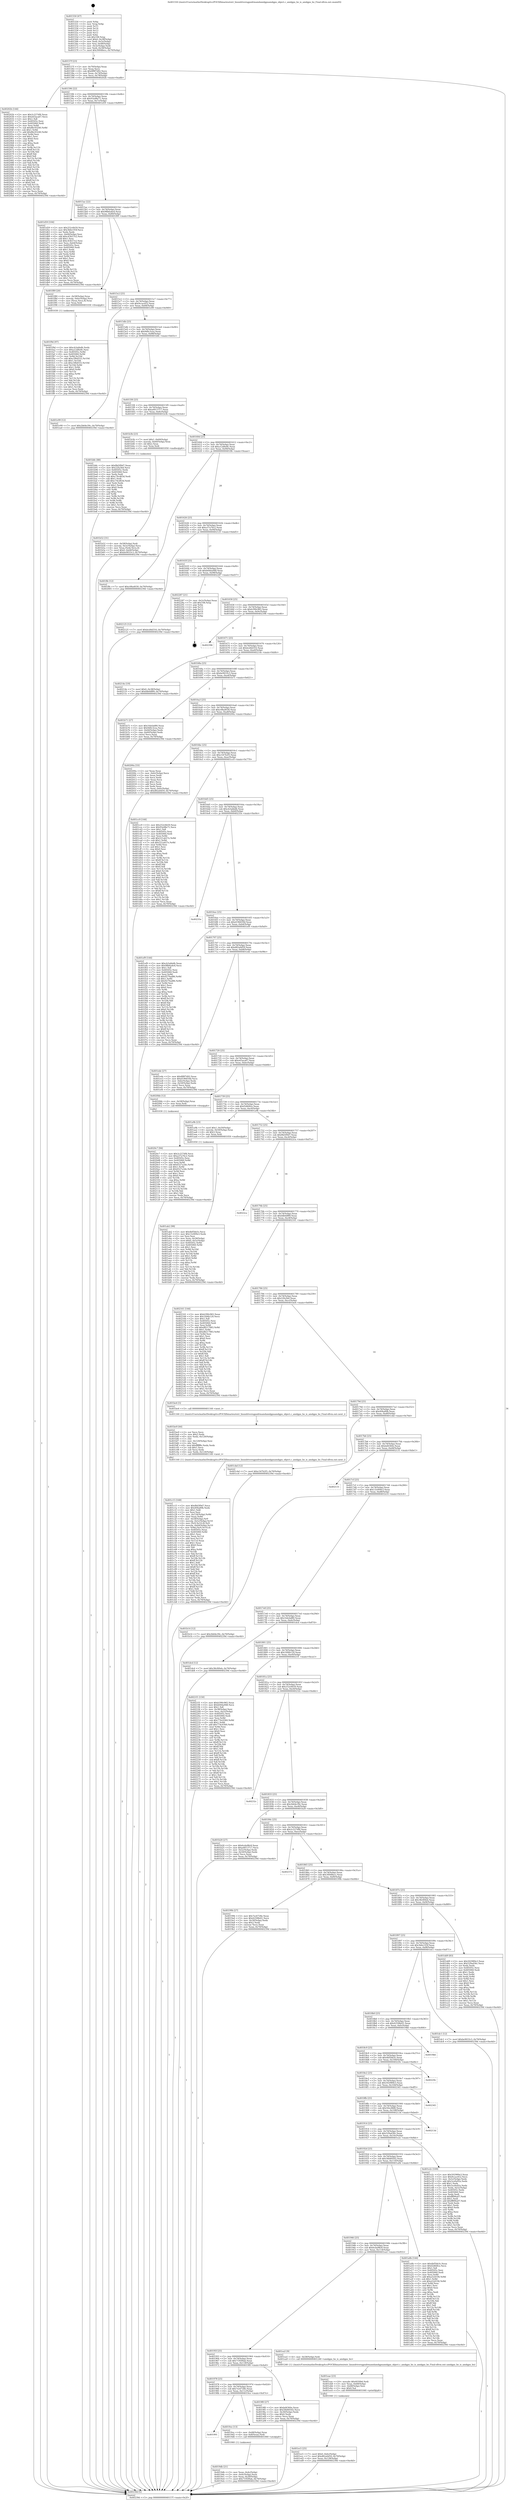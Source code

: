 digraph "0x401550" {
  label = "0x401550 (/mnt/c/Users/mathe/Desktop/tcc/POCII/binaries/extr_linuxdriversgpudrmamdamdgpuamdgpu_object.c_amdgpu_bo_is_amdgpu_bo_Final-ollvm.out::main(0))"
  labelloc = "t"
  node[shape=record]

  Entry [label="",width=0.3,height=0.3,shape=circle,fillcolor=black,style=filled]
  "0x40157f" [label="{
     0x40157f [23]\l
     | [instrs]\l
     &nbsp;&nbsp;0x40157f \<+3\>: mov -0x70(%rbp),%eax\l
     &nbsp;&nbsp;0x401582 \<+2\>: mov %eax,%ecx\l
     &nbsp;&nbsp;0x401584 \<+6\>: sub $0x8f8f7d92,%ecx\l
     &nbsp;&nbsp;0x40158a \<+3\>: mov %eax,-0x74(%rbp)\l
     &nbsp;&nbsp;0x40158d \<+3\>: mov %ecx,-0x78(%rbp)\l
     &nbsp;&nbsp;0x401590 \<+6\>: je 000000000040202b \<main+0xadb\>\l
  }"]
  "0x40202b" [label="{
     0x40202b [144]\l
     | [instrs]\l
     &nbsp;&nbsp;0x40202b \<+5\>: mov $0x2c227df4,%eax\l
     &nbsp;&nbsp;0x402030 \<+5\>: mov $0xe63aca67,%ecx\l
     &nbsp;&nbsp;0x402035 \<+2\>: mov $0x1,%dl\l
     &nbsp;&nbsp;0x402037 \<+7\>: mov 0x40505c,%esi\l
     &nbsp;&nbsp;0x40203e \<+7\>: mov 0x405060,%edi\l
     &nbsp;&nbsp;0x402045 \<+3\>: mov %esi,%r8d\l
     &nbsp;&nbsp;0x402048 \<+7\>: sub $0x86c93240,%r8d\l
     &nbsp;&nbsp;0x40204f \<+4\>: sub $0x1,%r8d\l
     &nbsp;&nbsp;0x402053 \<+7\>: add $0x86c93240,%r8d\l
     &nbsp;&nbsp;0x40205a \<+4\>: imul %r8d,%esi\l
     &nbsp;&nbsp;0x40205e \<+3\>: and $0x1,%esi\l
     &nbsp;&nbsp;0x402061 \<+3\>: cmp $0x0,%esi\l
     &nbsp;&nbsp;0x402064 \<+4\>: sete %r9b\l
     &nbsp;&nbsp;0x402068 \<+3\>: cmp $0xa,%edi\l
     &nbsp;&nbsp;0x40206b \<+4\>: setl %r10b\l
     &nbsp;&nbsp;0x40206f \<+3\>: mov %r9b,%r11b\l
     &nbsp;&nbsp;0x402072 \<+4\>: xor $0xff,%r11b\l
     &nbsp;&nbsp;0x402076 \<+3\>: mov %r10b,%bl\l
     &nbsp;&nbsp;0x402079 \<+3\>: xor $0xff,%bl\l
     &nbsp;&nbsp;0x40207c \<+3\>: xor $0x0,%dl\l
     &nbsp;&nbsp;0x40207f \<+3\>: mov %r11b,%r14b\l
     &nbsp;&nbsp;0x402082 \<+4\>: and $0x0,%r14b\l
     &nbsp;&nbsp;0x402086 \<+3\>: and %dl,%r9b\l
     &nbsp;&nbsp;0x402089 \<+3\>: mov %bl,%r15b\l
     &nbsp;&nbsp;0x40208c \<+4\>: and $0x0,%r15b\l
     &nbsp;&nbsp;0x402090 \<+3\>: and %dl,%r10b\l
     &nbsp;&nbsp;0x402093 \<+3\>: or %r9b,%r14b\l
     &nbsp;&nbsp;0x402096 \<+3\>: or %r10b,%r15b\l
     &nbsp;&nbsp;0x402099 \<+3\>: xor %r15b,%r14b\l
     &nbsp;&nbsp;0x40209c \<+3\>: or %bl,%r11b\l
     &nbsp;&nbsp;0x40209f \<+4\>: xor $0xff,%r11b\l
     &nbsp;&nbsp;0x4020a3 \<+3\>: or $0x0,%dl\l
     &nbsp;&nbsp;0x4020a6 \<+3\>: and %dl,%r11b\l
     &nbsp;&nbsp;0x4020a9 \<+3\>: or %r11b,%r14b\l
     &nbsp;&nbsp;0x4020ac \<+4\>: test $0x1,%r14b\l
     &nbsp;&nbsp;0x4020b0 \<+3\>: cmovne %ecx,%eax\l
     &nbsp;&nbsp;0x4020b3 \<+3\>: mov %eax,-0x70(%rbp)\l
     &nbsp;&nbsp;0x4020b6 \<+5\>: jmp 000000000040239d \<main+0xe4d\>\l
  }"]
  "0x401596" [label="{
     0x401596 [22]\l
     | [instrs]\l
     &nbsp;&nbsp;0x401596 \<+5\>: jmp 000000000040159b \<main+0x4b\>\l
     &nbsp;&nbsp;0x40159b \<+3\>: mov -0x74(%rbp),%eax\l
     &nbsp;&nbsp;0x40159e \<+5\>: sub $0x93a98e71,%eax\l
     &nbsp;&nbsp;0x4015a3 \<+3\>: mov %eax,-0x7c(%rbp)\l
     &nbsp;&nbsp;0x4015a6 \<+6\>: je 0000000000401d59 \<main+0x809\>\l
  }"]
  Exit [label="",width=0.3,height=0.3,shape=circle,fillcolor=black,style=filled,peripheries=2]
  "0x401d59" [label="{
     0x401d59 [104]\l
     | [instrs]\l
     &nbsp;&nbsp;0x401d59 \<+5\>: mov $0x252c6b59,%eax\l
     &nbsp;&nbsp;0x401d5e \<+5\>: mov $0x3b6e193f,%ecx\l
     &nbsp;&nbsp;0x401d63 \<+2\>: xor %edx,%edx\l
     &nbsp;&nbsp;0x401d65 \<+3\>: mov -0x64(%rbp),%esi\l
     &nbsp;&nbsp;0x401d68 \<+6\>: add $0xc43b57e2,%esi\l
     &nbsp;&nbsp;0x401d6e \<+3\>: add $0x1,%esi\l
     &nbsp;&nbsp;0x401d71 \<+6\>: sub $0xc43b57e2,%esi\l
     &nbsp;&nbsp;0x401d77 \<+3\>: mov %esi,-0x64(%rbp)\l
     &nbsp;&nbsp;0x401d7a \<+7\>: mov 0x40505c,%esi\l
     &nbsp;&nbsp;0x401d81 \<+7\>: mov 0x405060,%edi\l
     &nbsp;&nbsp;0x401d88 \<+3\>: sub $0x1,%edx\l
     &nbsp;&nbsp;0x401d8b \<+3\>: mov %esi,%r8d\l
     &nbsp;&nbsp;0x401d8e \<+3\>: add %edx,%r8d\l
     &nbsp;&nbsp;0x401d91 \<+4\>: imul %r8d,%esi\l
     &nbsp;&nbsp;0x401d95 \<+3\>: and $0x1,%esi\l
     &nbsp;&nbsp;0x401d98 \<+3\>: cmp $0x0,%esi\l
     &nbsp;&nbsp;0x401d9b \<+4\>: sete %r9b\l
     &nbsp;&nbsp;0x401d9f \<+3\>: cmp $0xa,%edi\l
     &nbsp;&nbsp;0x401da2 \<+4\>: setl %r10b\l
     &nbsp;&nbsp;0x401da6 \<+3\>: mov %r9b,%r11b\l
     &nbsp;&nbsp;0x401da9 \<+3\>: and %r10b,%r11b\l
     &nbsp;&nbsp;0x401dac \<+3\>: xor %r10b,%r9b\l
     &nbsp;&nbsp;0x401daf \<+3\>: or %r9b,%r11b\l
     &nbsp;&nbsp;0x401db2 \<+4\>: test $0x1,%r11b\l
     &nbsp;&nbsp;0x401db6 \<+3\>: cmovne %ecx,%eax\l
     &nbsp;&nbsp;0x401db9 \<+3\>: mov %eax,-0x70(%rbp)\l
     &nbsp;&nbsp;0x401dbc \<+5\>: jmp 000000000040239d \<main+0xe4d\>\l
  }"]
  "0x4015ac" [label="{
     0x4015ac [22]\l
     | [instrs]\l
     &nbsp;&nbsp;0x4015ac \<+5\>: jmp 00000000004015b1 \<main+0x61\>\l
     &nbsp;&nbsp;0x4015b1 \<+3\>: mov -0x74(%rbp),%eax\l
     &nbsp;&nbsp;0x4015b4 \<+5\>: sub $0x98b6a4e4,%eax\l
     &nbsp;&nbsp;0x4015b9 \<+3\>: mov %eax,-0x80(%rbp)\l
     &nbsp;&nbsp;0x4015bc \<+6\>: je 0000000000401f89 \<main+0xa39\>\l
  }"]
  "0x4020c7" [label="{
     0x4020c7 [94]\l
     | [instrs]\l
     &nbsp;&nbsp;0x4020c7 \<+5\>: mov $0x2c227df4,%ecx\l
     &nbsp;&nbsp;0x4020cc \<+5\>: mov $0xa37a76c2,%edx\l
     &nbsp;&nbsp;0x4020d1 \<+7\>: mov 0x40505c,%esi\l
     &nbsp;&nbsp;0x4020d8 \<+8\>: mov 0x405060,%r8d\l
     &nbsp;&nbsp;0x4020e0 \<+3\>: mov %esi,%r9d\l
     &nbsp;&nbsp;0x4020e3 \<+7\>: add $0x6527a3dc,%r9d\l
     &nbsp;&nbsp;0x4020ea \<+4\>: sub $0x1,%r9d\l
     &nbsp;&nbsp;0x4020ee \<+7\>: sub $0x6527a3dc,%r9d\l
     &nbsp;&nbsp;0x4020f5 \<+4\>: imul %r9d,%esi\l
     &nbsp;&nbsp;0x4020f9 \<+3\>: and $0x1,%esi\l
     &nbsp;&nbsp;0x4020fc \<+3\>: cmp $0x0,%esi\l
     &nbsp;&nbsp;0x4020ff \<+4\>: sete %r10b\l
     &nbsp;&nbsp;0x402103 \<+4\>: cmp $0xa,%r8d\l
     &nbsp;&nbsp;0x402107 \<+4\>: setl %r11b\l
     &nbsp;&nbsp;0x40210b \<+3\>: mov %r10b,%bl\l
     &nbsp;&nbsp;0x40210e \<+3\>: and %r11b,%bl\l
     &nbsp;&nbsp;0x402111 \<+3\>: xor %r11b,%r10b\l
     &nbsp;&nbsp;0x402114 \<+3\>: or %r10b,%bl\l
     &nbsp;&nbsp;0x402117 \<+3\>: test $0x1,%bl\l
     &nbsp;&nbsp;0x40211a \<+3\>: cmovne %edx,%ecx\l
     &nbsp;&nbsp;0x40211d \<+3\>: mov %ecx,-0x70(%rbp)\l
     &nbsp;&nbsp;0x402120 \<+5\>: jmp 000000000040239d \<main+0xe4d\>\l
  }"]
  "0x401f89" [label="{
     0x401f89 [20]\l
     | [instrs]\l
     &nbsp;&nbsp;0x401f89 \<+4\>: mov -0x58(%rbp),%rax\l
     &nbsp;&nbsp;0x401f8d \<+4\>: movslq -0x6c(%rbp),%rcx\l
     &nbsp;&nbsp;0x401f91 \<+4\>: mov (%rax,%rcx,8),%rax\l
     &nbsp;&nbsp;0x401f95 \<+3\>: mov %rax,%rdi\l
     &nbsp;&nbsp;0x401f98 \<+5\>: call 0000000000401030 \<free@plt\>\l
     | [calls]\l
     &nbsp;&nbsp;0x401030 \{1\} (unknown)\l
  }"]
  "0x4015c2" [label="{
     0x4015c2 [25]\l
     | [instrs]\l
     &nbsp;&nbsp;0x4015c2 \<+5\>: jmp 00000000004015c7 \<main+0x77\>\l
     &nbsp;&nbsp;0x4015c7 \<+3\>: mov -0x74(%rbp),%eax\l
     &nbsp;&nbsp;0x4015ca \<+5\>: sub $0x9ccac452,%eax\l
     &nbsp;&nbsp;0x4015cf \<+6\>: mov %eax,-0x84(%rbp)\l
     &nbsp;&nbsp;0x4015d5 \<+6\>: je 0000000000401e99 \<main+0x949\>\l
  }"]
  "0x401f9d" [label="{
     0x401f9d [97]\l
     | [instrs]\l
     &nbsp;&nbsp;0x401f9d \<+5\>: mov $0xcb3abbdb,%edx\l
     &nbsp;&nbsp;0x401fa2 \<+5\>: mov $0xa12d6e8c,%esi\l
     &nbsp;&nbsp;0x401fa7 \<+8\>: mov 0x40505c,%r8d\l
     &nbsp;&nbsp;0x401faf \<+8\>: mov 0x405060,%r9d\l
     &nbsp;&nbsp;0x401fb7 \<+3\>: mov %r8d,%r10d\l
     &nbsp;&nbsp;0x401fba \<+7\>: add $0xc5f6d555,%r10d\l
     &nbsp;&nbsp;0x401fc1 \<+4\>: sub $0x1,%r10d\l
     &nbsp;&nbsp;0x401fc5 \<+7\>: sub $0xc5f6d555,%r10d\l
     &nbsp;&nbsp;0x401fcc \<+4\>: imul %r10d,%r8d\l
     &nbsp;&nbsp;0x401fd0 \<+4\>: and $0x1,%r8d\l
     &nbsp;&nbsp;0x401fd4 \<+4\>: cmp $0x0,%r8d\l
     &nbsp;&nbsp;0x401fd8 \<+4\>: sete %r11b\l
     &nbsp;&nbsp;0x401fdc \<+4\>: cmp $0xa,%r9d\l
     &nbsp;&nbsp;0x401fe0 \<+3\>: setl %bl\l
     &nbsp;&nbsp;0x401fe3 \<+3\>: mov %r11b,%r14b\l
     &nbsp;&nbsp;0x401fe6 \<+3\>: and %bl,%r14b\l
     &nbsp;&nbsp;0x401fe9 \<+3\>: xor %bl,%r11b\l
     &nbsp;&nbsp;0x401fec \<+3\>: or %r11b,%r14b\l
     &nbsp;&nbsp;0x401fef \<+4\>: test $0x1,%r14b\l
     &nbsp;&nbsp;0x401ff3 \<+3\>: cmovne %esi,%edx\l
     &nbsp;&nbsp;0x401ff6 \<+3\>: mov %edx,-0x70(%rbp)\l
     &nbsp;&nbsp;0x401ff9 \<+5\>: jmp 000000000040239d \<main+0xe4d\>\l
  }"]
  "0x401e99" [label="{
     0x401e99 [12]\l
     | [instrs]\l
     &nbsp;&nbsp;0x401e99 \<+7\>: movl $0x2b64e39c,-0x70(%rbp)\l
     &nbsp;&nbsp;0x401ea0 \<+5\>: jmp 000000000040239d \<main+0xe4d\>\l
  }"]
  "0x4015db" [label="{
     0x4015db [25]\l
     | [instrs]\l
     &nbsp;&nbsp;0x4015db \<+5\>: jmp 00000000004015e0 \<main+0x90\>\l
     &nbsp;&nbsp;0x4015e0 \<+3\>: mov -0x74(%rbp),%eax\l
     &nbsp;&nbsp;0x4015e3 \<+5\>: sub $0x9d0c3cea,%eax\l
     &nbsp;&nbsp;0x4015e8 \<+6\>: mov %eax,-0x88(%rbp)\l
     &nbsp;&nbsp;0x4015ee \<+6\>: je 0000000000401b8c \<main+0x63c\>\l
  }"]
  "0x401ec5" [label="{
     0x401ec5 [25]\l
     | [instrs]\l
     &nbsp;&nbsp;0x401ec5 \<+7\>: movl $0x0,-0x6c(%rbp)\l
     &nbsp;&nbsp;0x401ecc \<+7\>: movl $0xd82a0d59,-0x70(%rbp)\l
     &nbsp;&nbsp;0x401ed3 \<+6\>: mov %eax,-0x128(%rbp)\l
     &nbsp;&nbsp;0x401ed9 \<+5\>: jmp 000000000040239d \<main+0xe4d\>\l
  }"]
  "0x401b8c" [label="{
     0x401b8c [88]\l
     | [instrs]\l
     &nbsp;&nbsp;0x401b8c \<+5\>: mov $0xf8d3f9d7,%eax\l
     &nbsp;&nbsp;0x401b91 \<+5\>: mov $0x22fa3b4,%ecx\l
     &nbsp;&nbsp;0x401b96 \<+7\>: mov 0x40505c,%edx\l
     &nbsp;&nbsp;0x401b9d \<+7\>: mov 0x405060,%esi\l
     &nbsp;&nbsp;0x401ba4 \<+2\>: mov %edx,%edi\l
     &nbsp;&nbsp;0x401ba6 \<+6\>: sub $0xc74cd63d,%edi\l
     &nbsp;&nbsp;0x401bac \<+3\>: sub $0x1,%edi\l
     &nbsp;&nbsp;0x401baf \<+6\>: add $0xc74cd63d,%edi\l
     &nbsp;&nbsp;0x401bb5 \<+3\>: imul %edi,%edx\l
     &nbsp;&nbsp;0x401bb8 \<+3\>: and $0x1,%edx\l
     &nbsp;&nbsp;0x401bbb \<+3\>: cmp $0x0,%edx\l
     &nbsp;&nbsp;0x401bbe \<+4\>: sete %r8b\l
     &nbsp;&nbsp;0x401bc2 \<+3\>: cmp $0xa,%esi\l
     &nbsp;&nbsp;0x401bc5 \<+4\>: setl %r9b\l
     &nbsp;&nbsp;0x401bc9 \<+3\>: mov %r8b,%r10b\l
     &nbsp;&nbsp;0x401bcc \<+3\>: and %r9b,%r10b\l
     &nbsp;&nbsp;0x401bcf \<+3\>: xor %r9b,%r8b\l
     &nbsp;&nbsp;0x401bd2 \<+3\>: or %r8b,%r10b\l
     &nbsp;&nbsp;0x401bd5 \<+4\>: test $0x1,%r10b\l
     &nbsp;&nbsp;0x401bd9 \<+3\>: cmovne %ecx,%eax\l
     &nbsp;&nbsp;0x401bdc \<+3\>: mov %eax,-0x70(%rbp)\l
     &nbsp;&nbsp;0x401bdf \<+5\>: jmp 000000000040239d \<main+0xe4d\>\l
  }"]
  "0x4015f4" [label="{
     0x4015f4 [25]\l
     | [instrs]\l
     &nbsp;&nbsp;0x4015f4 \<+5\>: jmp 00000000004015f9 \<main+0xa9\>\l
     &nbsp;&nbsp;0x4015f9 \<+3\>: mov -0x74(%rbp),%eax\l
     &nbsp;&nbsp;0x4015fc \<+5\>: sub $0xa0013717,%eax\l
     &nbsp;&nbsp;0x401601 \<+6\>: mov %eax,-0x8c(%rbp)\l
     &nbsp;&nbsp;0x401607 \<+6\>: je 0000000000401b3b \<main+0x5eb\>\l
  }"]
  "0x401eae" [label="{
     0x401eae [23]\l
     | [instrs]\l
     &nbsp;&nbsp;0x401eae \<+10\>: movabs $0x4030b6,%rdi\l
     &nbsp;&nbsp;0x401eb8 \<+3\>: mov %eax,-0x68(%rbp)\l
     &nbsp;&nbsp;0x401ebb \<+3\>: mov -0x68(%rbp),%esi\l
     &nbsp;&nbsp;0x401ebe \<+2\>: mov $0x0,%al\l
     &nbsp;&nbsp;0x401ec0 \<+5\>: call 0000000000401040 \<printf@plt\>\l
     | [calls]\l
     &nbsp;&nbsp;0x401040 \{1\} (unknown)\l
  }"]
  "0x401b3b" [label="{
     0x401b3b [23]\l
     | [instrs]\l
     &nbsp;&nbsp;0x401b3b \<+7\>: movl $0x1,-0x60(%rbp)\l
     &nbsp;&nbsp;0x401b42 \<+4\>: movslq -0x60(%rbp),%rax\l
     &nbsp;&nbsp;0x401b46 \<+4\>: shl $0x2,%rax\l
     &nbsp;&nbsp;0x401b4a \<+3\>: mov %rax,%rdi\l
     &nbsp;&nbsp;0x401b4d \<+5\>: call 0000000000401050 \<malloc@plt\>\l
     | [calls]\l
     &nbsp;&nbsp;0x401050 \{1\} (unknown)\l
  }"]
  "0x40160d" [label="{
     0x40160d [25]\l
     | [instrs]\l
     &nbsp;&nbsp;0x40160d \<+5\>: jmp 0000000000401612 \<main+0xc2\>\l
     &nbsp;&nbsp;0x401612 \<+3\>: mov -0x74(%rbp),%eax\l
     &nbsp;&nbsp;0x401615 \<+5\>: sub $0xa12d6e8c,%eax\l
     &nbsp;&nbsp;0x40161a \<+6\>: mov %eax,-0x90(%rbp)\l
     &nbsp;&nbsp;0x401620 \<+6\>: je 0000000000401ffe \<main+0xaae\>\l
  }"]
  "0x401c15" [label="{
     0x401c15 [168]\l
     | [instrs]\l
     &nbsp;&nbsp;0x401c15 \<+5\>: mov $0xf8d3f9d7,%ecx\l
     &nbsp;&nbsp;0x401c1a \<+5\>: mov $0x494a89b,%edx\l
     &nbsp;&nbsp;0x401c1f \<+3\>: mov $0x1,%dil\l
     &nbsp;&nbsp;0x401c22 \<+2\>: xor %esi,%esi\l
     &nbsp;&nbsp;0x401c24 \<+7\>: mov -0x124(%rbp),%r8d\l
     &nbsp;&nbsp;0x401c2b \<+4\>: imul %eax,%r8d\l
     &nbsp;&nbsp;0x401c2f \<+4\>: mov -0x58(%rbp),%r9\l
     &nbsp;&nbsp;0x401c33 \<+4\>: movslq -0x5c(%rbp),%r10\l
     &nbsp;&nbsp;0x401c37 \<+4\>: mov (%r9,%r10,8),%r9\l
     &nbsp;&nbsp;0x401c3b \<+4\>: movslq -0x64(%rbp),%r10\l
     &nbsp;&nbsp;0x401c3f \<+4\>: mov %r8d,(%r9,%r10,4)\l
     &nbsp;&nbsp;0x401c43 \<+7\>: mov 0x40505c,%eax\l
     &nbsp;&nbsp;0x401c4a \<+8\>: mov 0x405060,%r8d\l
     &nbsp;&nbsp;0x401c52 \<+3\>: sub $0x1,%esi\l
     &nbsp;&nbsp;0x401c55 \<+3\>: mov %eax,%r11d\l
     &nbsp;&nbsp;0x401c58 \<+3\>: add %esi,%r11d\l
     &nbsp;&nbsp;0x401c5b \<+4\>: imul %r11d,%eax\l
     &nbsp;&nbsp;0x401c5f \<+3\>: and $0x1,%eax\l
     &nbsp;&nbsp;0x401c62 \<+3\>: cmp $0x0,%eax\l
     &nbsp;&nbsp;0x401c65 \<+3\>: sete %bl\l
     &nbsp;&nbsp;0x401c68 \<+4\>: cmp $0xa,%r8d\l
     &nbsp;&nbsp;0x401c6c \<+4\>: setl %r14b\l
     &nbsp;&nbsp;0x401c70 \<+3\>: mov %bl,%r15b\l
     &nbsp;&nbsp;0x401c73 \<+4\>: xor $0xff,%r15b\l
     &nbsp;&nbsp;0x401c77 \<+3\>: mov %r14b,%r12b\l
     &nbsp;&nbsp;0x401c7a \<+4\>: xor $0xff,%r12b\l
     &nbsp;&nbsp;0x401c7e \<+4\>: xor $0x1,%dil\l
     &nbsp;&nbsp;0x401c82 \<+3\>: mov %r15b,%r13b\l
     &nbsp;&nbsp;0x401c85 \<+4\>: and $0xff,%r13b\l
     &nbsp;&nbsp;0x401c89 \<+3\>: and %dil,%bl\l
     &nbsp;&nbsp;0x401c8c \<+3\>: mov %r12b,%al\l
     &nbsp;&nbsp;0x401c8f \<+2\>: and $0xff,%al\l
     &nbsp;&nbsp;0x401c91 \<+3\>: and %dil,%r14b\l
     &nbsp;&nbsp;0x401c94 \<+3\>: or %bl,%r13b\l
     &nbsp;&nbsp;0x401c97 \<+3\>: or %r14b,%al\l
     &nbsp;&nbsp;0x401c9a \<+3\>: xor %al,%r13b\l
     &nbsp;&nbsp;0x401c9d \<+3\>: or %r12b,%r15b\l
     &nbsp;&nbsp;0x401ca0 \<+4\>: xor $0xff,%r15b\l
     &nbsp;&nbsp;0x401ca4 \<+4\>: or $0x1,%dil\l
     &nbsp;&nbsp;0x401ca8 \<+3\>: and %dil,%r15b\l
     &nbsp;&nbsp;0x401cab \<+3\>: or %r15b,%r13b\l
     &nbsp;&nbsp;0x401cae \<+4\>: test $0x1,%r13b\l
     &nbsp;&nbsp;0x401cb2 \<+3\>: cmovne %edx,%ecx\l
     &nbsp;&nbsp;0x401cb5 \<+3\>: mov %ecx,-0x70(%rbp)\l
     &nbsp;&nbsp;0x401cb8 \<+5\>: jmp 000000000040239d \<main+0xe4d\>\l
  }"]
  "0x401ffe" [label="{
     0x401ffe [12]\l
     | [instrs]\l
     &nbsp;&nbsp;0x401ffe \<+7\>: movl $0xc08a4030,-0x70(%rbp)\l
     &nbsp;&nbsp;0x402005 \<+5\>: jmp 000000000040239d \<main+0xe4d\>\l
  }"]
  "0x401626" [label="{
     0x401626 [25]\l
     | [instrs]\l
     &nbsp;&nbsp;0x401626 \<+5\>: jmp 000000000040162b \<main+0xdb\>\l
     &nbsp;&nbsp;0x40162b \<+3\>: mov -0x74(%rbp),%eax\l
     &nbsp;&nbsp;0x40162e \<+5\>: sub $0xa37a76c2,%eax\l
     &nbsp;&nbsp;0x401633 \<+6\>: mov %eax,-0x94(%rbp)\l
     &nbsp;&nbsp;0x401639 \<+6\>: je 0000000000402125 \<main+0xbd5\>\l
  }"]
  "0x401be9" [label="{
     0x401be9 [44]\l
     | [instrs]\l
     &nbsp;&nbsp;0x401be9 \<+2\>: xor %ecx,%ecx\l
     &nbsp;&nbsp;0x401beb \<+5\>: mov $0x2,%edx\l
     &nbsp;&nbsp;0x401bf0 \<+6\>: mov %edx,-0x120(%rbp)\l
     &nbsp;&nbsp;0x401bf6 \<+1\>: cltd\l
     &nbsp;&nbsp;0x401bf7 \<+6\>: mov -0x120(%rbp),%esi\l
     &nbsp;&nbsp;0x401bfd \<+2\>: idiv %esi\l
     &nbsp;&nbsp;0x401bff \<+6\>: imul $0xfffffffe,%edx,%edx\l
     &nbsp;&nbsp;0x401c05 \<+3\>: sub $0x1,%ecx\l
     &nbsp;&nbsp;0x401c08 \<+2\>: sub %ecx,%edx\l
     &nbsp;&nbsp;0x401c0a \<+6\>: mov %edx,-0x124(%rbp)\l
     &nbsp;&nbsp;0x401c10 \<+5\>: call 0000000000401160 \<next_i\>\l
     | [calls]\l
     &nbsp;&nbsp;0x401160 \{1\} (/mnt/c/Users/mathe/Desktop/tcc/POCII/binaries/extr_linuxdriversgpudrmamdamdgpuamdgpu_object.c_amdgpu_bo_is_amdgpu_bo_Final-ollvm.out::next_i)\l
  }"]
  "0x402125" [label="{
     0x402125 [12]\l
     | [instrs]\l
     &nbsp;&nbsp;0x402125 \<+7\>: movl $0xbcd4d316,-0x70(%rbp)\l
     &nbsp;&nbsp;0x40212c \<+5\>: jmp 000000000040239d \<main+0xe4d\>\l
  }"]
  "0x40163f" [label="{
     0x40163f [25]\l
     | [instrs]\l
     &nbsp;&nbsp;0x40163f \<+5\>: jmp 0000000000401644 \<main+0xf4\>\l
     &nbsp;&nbsp;0x401644 \<+3\>: mov -0x74(%rbp),%eax\l
     &nbsp;&nbsp;0x401647 \<+5\>: sub $0xb044a948,%eax\l
     &nbsp;&nbsp;0x40164c \<+6\>: mov %eax,-0x98(%rbp)\l
     &nbsp;&nbsp;0x401652 \<+6\>: je 0000000000402287 \<main+0xd37\>\l
  }"]
  "0x401b52" [label="{
     0x401b52 [31]\l
     | [instrs]\l
     &nbsp;&nbsp;0x401b52 \<+4\>: mov -0x58(%rbp),%rdi\l
     &nbsp;&nbsp;0x401b56 \<+4\>: movslq -0x5c(%rbp),%rcx\l
     &nbsp;&nbsp;0x401b5a \<+4\>: mov %rax,(%rdi,%rcx,8)\l
     &nbsp;&nbsp;0x401b5e \<+7\>: movl $0x0,-0x64(%rbp)\l
     &nbsp;&nbsp;0x401b65 \<+7\>: movl $0xbe9033c3,-0x70(%rbp)\l
     &nbsp;&nbsp;0x401b6c \<+5\>: jmp 000000000040239d \<main+0xe4d\>\l
  }"]
  "0x402287" [label="{
     0x402287 [21]\l
     | [instrs]\l
     &nbsp;&nbsp;0x402287 \<+3\>: mov -0x2c(%rbp),%eax\l
     &nbsp;&nbsp;0x40228a \<+7\>: add $0x108,%rsp\l
     &nbsp;&nbsp;0x402291 \<+1\>: pop %rbx\l
     &nbsp;&nbsp;0x402292 \<+2\>: pop %r12\l
     &nbsp;&nbsp;0x402294 \<+2\>: pop %r13\l
     &nbsp;&nbsp;0x402296 \<+2\>: pop %r14\l
     &nbsp;&nbsp;0x402298 \<+2\>: pop %r15\l
     &nbsp;&nbsp;0x40229a \<+1\>: pop %rbp\l
     &nbsp;&nbsp;0x40229b \<+1\>: ret\l
  }"]
  "0x401658" [label="{
     0x401658 [25]\l
     | [instrs]\l
     &nbsp;&nbsp;0x401658 \<+5\>: jmp 000000000040165d \<main+0x10d\>\l
     &nbsp;&nbsp;0x40165d \<+3\>: mov -0x74(%rbp),%eax\l
     &nbsp;&nbsp;0x401660 \<+5\>: sub $0xb390c965,%eax\l
     &nbsp;&nbsp;0x401665 \<+6\>: mov %eax,-0x9c(%rbp)\l
     &nbsp;&nbsp;0x40166b \<+6\>: je 0000000000402396 \<main+0xe46\>\l
  }"]
  "0x401ab2" [label="{
     0x401ab2 [98]\l
     | [instrs]\l
     &nbsp;&nbsp;0x401ab2 \<+5\>: mov $0x4bf5bb3c,%ecx\l
     &nbsp;&nbsp;0x401ab7 \<+5\>: mov $0x13c009e3,%edx\l
     &nbsp;&nbsp;0x401abc \<+2\>: xor %esi,%esi\l
     &nbsp;&nbsp;0x401abe \<+4\>: mov %rax,-0x58(%rbp)\l
     &nbsp;&nbsp;0x401ac2 \<+7\>: movl $0x0,-0x5c(%rbp)\l
     &nbsp;&nbsp;0x401ac9 \<+8\>: mov 0x40505c,%r8d\l
     &nbsp;&nbsp;0x401ad1 \<+8\>: mov 0x405060,%r9d\l
     &nbsp;&nbsp;0x401ad9 \<+3\>: sub $0x1,%esi\l
     &nbsp;&nbsp;0x401adc \<+3\>: mov %r8d,%r10d\l
     &nbsp;&nbsp;0x401adf \<+3\>: add %esi,%r10d\l
     &nbsp;&nbsp;0x401ae2 \<+4\>: imul %r10d,%r8d\l
     &nbsp;&nbsp;0x401ae6 \<+4\>: and $0x1,%r8d\l
     &nbsp;&nbsp;0x401aea \<+4\>: cmp $0x0,%r8d\l
     &nbsp;&nbsp;0x401aee \<+4\>: sete %r11b\l
     &nbsp;&nbsp;0x401af2 \<+4\>: cmp $0xa,%r9d\l
     &nbsp;&nbsp;0x401af6 \<+3\>: setl %bl\l
     &nbsp;&nbsp;0x401af9 \<+3\>: mov %r11b,%r14b\l
     &nbsp;&nbsp;0x401afc \<+3\>: and %bl,%r14b\l
     &nbsp;&nbsp;0x401aff \<+3\>: xor %bl,%r11b\l
     &nbsp;&nbsp;0x401b02 \<+3\>: or %r11b,%r14b\l
     &nbsp;&nbsp;0x401b05 \<+4\>: test $0x1,%r14b\l
     &nbsp;&nbsp;0x401b09 \<+3\>: cmovne %edx,%ecx\l
     &nbsp;&nbsp;0x401b0c \<+3\>: mov %ecx,-0x70(%rbp)\l
     &nbsp;&nbsp;0x401b0f \<+5\>: jmp 000000000040239d \<main+0xe4d\>\l
  }"]
  "0x402396" [label="{
     0x402396\l
  }", style=dashed]
  "0x401671" [label="{
     0x401671 [25]\l
     | [instrs]\l
     &nbsp;&nbsp;0x401671 \<+5\>: jmp 0000000000401676 \<main+0x126\>\l
     &nbsp;&nbsp;0x401676 \<+3\>: mov -0x74(%rbp),%eax\l
     &nbsp;&nbsp;0x401679 \<+5\>: sub $0xbcd4d316,%eax\l
     &nbsp;&nbsp;0x40167e \<+6\>: mov %eax,-0xa0(%rbp)\l
     &nbsp;&nbsp;0x401684 \<+6\>: je 000000000040214e \<main+0xbfe\>\l
  }"]
  "0x4019db" [label="{
     0x4019db [21]\l
     | [instrs]\l
     &nbsp;&nbsp;0x4019db \<+3\>: mov %eax,-0x4c(%rbp)\l
     &nbsp;&nbsp;0x4019de \<+3\>: mov -0x4c(%rbp),%eax\l
     &nbsp;&nbsp;0x4019e1 \<+3\>: mov %eax,-0x30(%rbp)\l
     &nbsp;&nbsp;0x4019e4 \<+7\>: movl $0x7195f9ab,-0x70(%rbp)\l
     &nbsp;&nbsp;0x4019eb \<+5\>: jmp 000000000040239d \<main+0xe4d\>\l
  }"]
  "0x40214e" [label="{
     0x40214e [19]\l
     | [instrs]\l
     &nbsp;&nbsp;0x40214e \<+7\>: movl $0x0,-0x38(%rbp)\l
     &nbsp;&nbsp;0x402155 \<+7\>: movl $0xfdb0df89,-0x70(%rbp)\l
     &nbsp;&nbsp;0x40215c \<+5\>: jmp 000000000040239d \<main+0xe4d\>\l
  }"]
  "0x40168a" [label="{
     0x40168a [25]\l
     | [instrs]\l
     &nbsp;&nbsp;0x40168a \<+5\>: jmp 000000000040168f \<main+0x13f\>\l
     &nbsp;&nbsp;0x40168f \<+3\>: mov -0x74(%rbp),%eax\l
     &nbsp;&nbsp;0x401692 \<+5\>: sub $0xbe9033c3,%eax\l
     &nbsp;&nbsp;0x401697 \<+6\>: mov %eax,-0xa4(%rbp)\l
     &nbsp;&nbsp;0x40169d \<+6\>: je 0000000000401b71 \<main+0x621\>\l
  }"]
  "0x401991" [label="{
     0x401991\l
  }", style=dashed]
  "0x401b71" [label="{
     0x401b71 [27]\l
     | [instrs]\l
     &nbsp;&nbsp;0x401b71 \<+5\>: mov $0x16dcbd80,%eax\l
     &nbsp;&nbsp;0x401b76 \<+5\>: mov $0x9d0c3cea,%ecx\l
     &nbsp;&nbsp;0x401b7b \<+3\>: mov -0x64(%rbp),%edx\l
     &nbsp;&nbsp;0x401b7e \<+3\>: cmp -0x60(%rbp),%edx\l
     &nbsp;&nbsp;0x401b81 \<+3\>: cmovl %ecx,%eax\l
     &nbsp;&nbsp;0x401b84 \<+3\>: mov %eax,-0x70(%rbp)\l
     &nbsp;&nbsp;0x401b87 \<+5\>: jmp 000000000040239d \<main+0xe4d\>\l
  }"]
  "0x4016a3" [label="{
     0x4016a3 [25]\l
     | [instrs]\l
     &nbsp;&nbsp;0x4016a3 \<+5\>: jmp 00000000004016a8 \<main+0x158\>\l
     &nbsp;&nbsp;0x4016a8 \<+3\>: mov -0x74(%rbp),%eax\l
     &nbsp;&nbsp;0x4016ab \<+5\>: sub $0xc08a4030,%eax\l
     &nbsp;&nbsp;0x4016b0 \<+6\>: mov %eax,-0xa8(%rbp)\l
     &nbsp;&nbsp;0x4016b6 \<+6\>: je 000000000040200a \<main+0xaba\>\l
  }"]
  "0x4019ce" [label="{
     0x4019ce [13]\l
     | [instrs]\l
     &nbsp;&nbsp;0x4019ce \<+4\>: mov -0x48(%rbp),%rax\l
     &nbsp;&nbsp;0x4019d2 \<+4\>: mov 0x8(%rax),%rdi\l
     &nbsp;&nbsp;0x4019d6 \<+5\>: call 0000000000401060 \<atoi@plt\>\l
     | [calls]\l
     &nbsp;&nbsp;0x401060 \{1\} (unknown)\l
  }"]
  "0x40200a" [label="{
     0x40200a [33]\l
     | [instrs]\l
     &nbsp;&nbsp;0x40200a \<+2\>: xor %eax,%eax\l
     &nbsp;&nbsp;0x40200c \<+3\>: mov -0x6c(%rbp),%ecx\l
     &nbsp;&nbsp;0x40200f \<+2\>: mov %eax,%edx\l
     &nbsp;&nbsp;0x402011 \<+2\>: sub %ecx,%edx\l
     &nbsp;&nbsp;0x402013 \<+2\>: mov %eax,%ecx\l
     &nbsp;&nbsp;0x402015 \<+3\>: sub $0x1,%ecx\l
     &nbsp;&nbsp;0x402018 \<+2\>: add %ecx,%edx\l
     &nbsp;&nbsp;0x40201a \<+2\>: sub %edx,%eax\l
     &nbsp;&nbsp;0x40201c \<+3\>: mov %eax,-0x6c(%rbp)\l
     &nbsp;&nbsp;0x40201f \<+7\>: movl $0xd82a0d59,-0x70(%rbp)\l
     &nbsp;&nbsp;0x402026 \<+5\>: jmp 000000000040239d \<main+0xe4d\>\l
  }"]
  "0x4016bc" [label="{
     0x4016bc [25]\l
     | [instrs]\l
     &nbsp;&nbsp;0x4016bc \<+5\>: jmp 00000000004016c1 \<main+0x171\>\l
     &nbsp;&nbsp;0x4016c1 \<+3\>: mov -0x74(%rbp),%eax\l
     &nbsp;&nbsp;0x4016c4 \<+5\>: sub $0xc547b2f3,%eax\l
     &nbsp;&nbsp;0x4016c9 \<+6\>: mov %eax,-0xac(%rbp)\l
     &nbsp;&nbsp;0x4016cf \<+6\>: je 0000000000401cc9 \<main+0x779\>\l
  }"]
  "0x401978" [label="{
     0x401978 [25]\l
     | [instrs]\l
     &nbsp;&nbsp;0x401978 \<+5\>: jmp 000000000040197d \<main+0x42d\>\l
     &nbsp;&nbsp;0x40197d \<+3\>: mov -0x74(%rbp),%eax\l
     &nbsp;&nbsp;0x401980 \<+5\>: sub $0x7ec6728e,%eax\l
     &nbsp;&nbsp;0x401985 \<+6\>: mov %eax,-0x11c(%rbp)\l
     &nbsp;&nbsp;0x40198b \<+6\>: je 00000000004019ce \<main+0x47e\>\l
  }"]
  "0x401cc9" [label="{
     0x401cc9 [144]\l
     | [instrs]\l
     &nbsp;&nbsp;0x401cc9 \<+5\>: mov $0x252c6b59,%eax\l
     &nbsp;&nbsp;0x401cce \<+5\>: mov $0x93a98e71,%ecx\l
     &nbsp;&nbsp;0x401cd3 \<+2\>: mov $0x1,%dl\l
     &nbsp;&nbsp;0x401cd5 \<+7\>: mov 0x40505c,%esi\l
     &nbsp;&nbsp;0x401cdc \<+7\>: mov 0x405060,%edi\l
     &nbsp;&nbsp;0x401ce3 \<+3\>: mov %esi,%r8d\l
     &nbsp;&nbsp;0x401ce6 \<+7\>: add $0x521ab57e,%r8d\l
     &nbsp;&nbsp;0x401ced \<+4\>: sub $0x1,%r8d\l
     &nbsp;&nbsp;0x401cf1 \<+7\>: sub $0x521ab57e,%r8d\l
     &nbsp;&nbsp;0x401cf8 \<+4\>: imul %r8d,%esi\l
     &nbsp;&nbsp;0x401cfc \<+3\>: and $0x1,%esi\l
     &nbsp;&nbsp;0x401cff \<+3\>: cmp $0x0,%esi\l
     &nbsp;&nbsp;0x401d02 \<+4\>: sete %r9b\l
     &nbsp;&nbsp;0x401d06 \<+3\>: cmp $0xa,%edi\l
     &nbsp;&nbsp;0x401d09 \<+4\>: setl %r10b\l
     &nbsp;&nbsp;0x401d0d \<+3\>: mov %r9b,%r11b\l
     &nbsp;&nbsp;0x401d10 \<+4\>: xor $0xff,%r11b\l
     &nbsp;&nbsp;0x401d14 \<+3\>: mov %r10b,%bl\l
     &nbsp;&nbsp;0x401d17 \<+3\>: xor $0xff,%bl\l
     &nbsp;&nbsp;0x401d1a \<+3\>: xor $0x0,%dl\l
     &nbsp;&nbsp;0x401d1d \<+3\>: mov %r11b,%r14b\l
     &nbsp;&nbsp;0x401d20 \<+4\>: and $0x0,%r14b\l
     &nbsp;&nbsp;0x401d24 \<+3\>: and %dl,%r9b\l
     &nbsp;&nbsp;0x401d27 \<+3\>: mov %bl,%r15b\l
     &nbsp;&nbsp;0x401d2a \<+4\>: and $0x0,%r15b\l
     &nbsp;&nbsp;0x401d2e \<+3\>: and %dl,%r10b\l
     &nbsp;&nbsp;0x401d31 \<+3\>: or %r9b,%r14b\l
     &nbsp;&nbsp;0x401d34 \<+3\>: or %r10b,%r15b\l
     &nbsp;&nbsp;0x401d37 \<+3\>: xor %r15b,%r14b\l
     &nbsp;&nbsp;0x401d3a \<+3\>: or %bl,%r11b\l
     &nbsp;&nbsp;0x401d3d \<+4\>: xor $0xff,%r11b\l
     &nbsp;&nbsp;0x401d41 \<+3\>: or $0x0,%dl\l
     &nbsp;&nbsp;0x401d44 \<+3\>: and %dl,%r11b\l
     &nbsp;&nbsp;0x401d47 \<+3\>: or %r11b,%r14b\l
     &nbsp;&nbsp;0x401d4a \<+4\>: test $0x1,%r14b\l
     &nbsp;&nbsp;0x401d4e \<+3\>: cmovne %ecx,%eax\l
     &nbsp;&nbsp;0x401d51 \<+3\>: mov %eax,-0x70(%rbp)\l
     &nbsp;&nbsp;0x401d54 \<+5\>: jmp 000000000040239d \<main+0xe4d\>\l
  }"]
  "0x4016d5" [label="{
     0x4016d5 [25]\l
     | [instrs]\l
     &nbsp;&nbsp;0x4016d5 \<+5\>: jmp 00000000004016da \<main+0x18a\>\l
     &nbsp;&nbsp;0x4016da \<+3\>: mov -0x74(%rbp),%eax\l
     &nbsp;&nbsp;0x4016dd \<+5\>: sub $0xcb3abbdb,%eax\l
     &nbsp;&nbsp;0x4016e2 \<+6\>: mov %eax,-0xb0(%rbp)\l
     &nbsp;&nbsp;0x4016e8 \<+6\>: je 000000000040235e \<main+0xe0e\>\l
  }"]
  "0x4019f0" [label="{
     0x4019f0 [27]\l
     | [instrs]\l
     &nbsp;&nbsp;0x4019f0 \<+5\>: mov $0xbd4360e,%eax\l
     &nbsp;&nbsp;0x4019f5 \<+5\>: mov $0x58d40502,%ecx\l
     &nbsp;&nbsp;0x4019fa \<+3\>: mov -0x30(%rbp),%edx\l
     &nbsp;&nbsp;0x4019fd \<+3\>: cmp $0x0,%edx\l
     &nbsp;&nbsp;0x401a00 \<+3\>: cmove %ecx,%eax\l
     &nbsp;&nbsp;0x401a03 \<+3\>: mov %eax,-0x70(%rbp)\l
     &nbsp;&nbsp;0x401a06 \<+5\>: jmp 000000000040239d \<main+0xe4d\>\l
  }"]
  "0x40235e" [label="{
     0x40235e\l
  }", style=dashed]
  "0x4016ee" [label="{
     0x4016ee [25]\l
     | [instrs]\l
     &nbsp;&nbsp;0x4016ee \<+5\>: jmp 00000000004016f3 \<main+0x1a3\>\l
     &nbsp;&nbsp;0x4016f3 \<+3\>: mov -0x74(%rbp),%eax\l
     &nbsp;&nbsp;0x4016f6 \<+5\>: sub $0xd196659d,%eax\l
     &nbsp;&nbsp;0x4016fb \<+6\>: mov %eax,-0xb4(%rbp)\l
     &nbsp;&nbsp;0x401701 \<+6\>: je 0000000000401ef9 \<main+0x9a9\>\l
  }"]
  "0x40195f" [label="{
     0x40195f [25]\l
     | [instrs]\l
     &nbsp;&nbsp;0x40195f \<+5\>: jmp 0000000000401964 \<main+0x414\>\l
     &nbsp;&nbsp;0x401964 \<+3\>: mov -0x74(%rbp),%eax\l
     &nbsp;&nbsp;0x401967 \<+5\>: sub $0x7195f9ab,%eax\l
     &nbsp;&nbsp;0x40196c \<+6\>: mov %eax,-0x118(%rbp)\l
     &nbsp;&nbsp;0x401972 \<+6\>: je 00000000004019f0 \<main+0x4a0\>\l
  }"]
  "0x401ef9" [label="{
     0x401ef9 [144]\l
     | [instrs]\l
     &nbsp;&nbsp;0x401ef9 \<+5\>: mov $0xcb3abbdb,%eax\l
     &nbsp;&nbsp;0x401efe \<+5\>: mov $0x98b6a4e4,%ecx\l
     &nbsp;&nbsp;0x401f03 \<+2\>: mov $0x1,%dl\l
     &nbsp;&nbsp;0x401f05 \<+7\>: mov 0x40505c,%esi\l
     &nbsp;&nbsp;0x401f0c \<+7\>: mov 0x405060,%edi\l
     &nbsp;&nbsp;0x401f13 \<+3\>: mov %esi,%r8d\l
     &nbsp;&nbsp;0x401f16 \<+7\>: sub $0x9279ad86,%r8d\l
     &nbsp;&nbsp;0x401f1d \<+4\>: sub $0x1,%r8d\l
     &nbsp;&nbsp;0x401f21 \<+7\>: add $0x9279ad86,%r8d\l
     &nbsp;&nbsp;0x401f28 \<+4\>: imul %r8d,%esi\l
     &nbsp;&nbsp;0x401f2c \<+3\>: and $0x1,%esi\l
     &nbsp;&nbsp;0x401f2f \<+3\>: cmp $0x0,%esi\l
     &nbsp;&nbsp;0x401f32 \<+4\>: sete %r9b\l
     &nbsp;&nbsp;0x401f36 \<+3\>: cmp $0xa,%edi\l
     &nbsp;&nbsp;0x401f39 \<+4\>: setl %r10b\l
     &nbsp;&nbsp;0x401f3d \<+3\>: mov %r9b,%r11b\l
     &nbsp;&nbsp;0x401f40 \<+4\>: xor $0xff,%r11b\l
     &nbsp;&nbsp;0x401f44 \<+3\>: mov %r10b,%bl\l
     &nbsp;&nbsp;0x401f47 \<+3\>: xor $0xff,%bl\l
     &nbsp;&nbsp;0x401f4a \<+3\>: xor $0x0,%dl\l
     &nbsp;&nbsp;0x401f4d \<+3\>: mov %r11b,%r14b\l
     &nbsp;&nbsp;0x401f50 \<+4\>: and $0x0,%r14b\l
     &nbsp;&nbsp;0x401f54 \<+3\>: and %dl,%r9b\l
     &nbsp;&nbsp;0x401f57 \<+3\>: mov %bl,%r15b\l
     &nbsp;&nbsp;0x401f5a \<+4\>: and $0x0,%r15b\l
     &nbsp;&nbsp;0x401f5e \<+3\>: and %dl,%r10b\l
     &nbsp;&nbsp;0x401f61 \<+3\>: or %r9b,%r14b\l
     &nbsp;&nbsp;0x401f64 \<+3\>: or %r10b,%r15b\l
     &nbsp;&nbsp;0x401f67 \<+3\>: xor %r15b,%r14b\l
     &nbsp;&nbsp;0x401f6a \<+3\>: or %bl,%r11b\l
     &nbsp;&nbsp;0x401f6d \<+4\>: xor $0xff,%r11b\l
     &nbsp;&nbsp;0x401f71 \<+3\>: or $0x0,%dl\l
     &nbsp;&nbsp;0x401f74 \<+3\>: and %dl,%r11b\l
     &nbsp;&nbsp;0x401f77 \<+3\>: or %r11b,%r14b\l
     &nbsp;&nbsp;0x401f7a \<+4\>: test $0x1,%r14b\l
     &nbsp;&nbsp;0x401f7e \<+3\>: cmovne %ecx,%eax\l
     &nbsp;&nbsp;0x401f81 \<+3\>: mov %eax,-0x70(%rbp)\l
     &nbsp;&nbsp;0x401f84 \<+5\>: jmp 000000000040239d \<main+0xe4d\>\l
  }"]
  "0x401707" [label="{
     0x401707 [25]\l
     | [instrs]\l
     &nbsp;&nbsp;0x401707 \<+5\>: jmp 000000000040170c \<main+0x1bc\>\l
     &nbsp;&nbsp;0x40170c \<+3\>: mov -0x74(%rbp),%eax\l
     &nbsp;&nbsp;0x40170f \<+5\>: sub $0xd82a0d59,%eax\l
     &nbsp;&nbsp;0x401714 \<+6\>: mov %eax,-0xb8(%rbp)\l
     &nbsp;&nbsp;0x40171a \<+6\>: je 0000000000401ede \<main+0x98e\>\l
  }"]
  "0x401ea5" [label="{
     0x401ea5 [9]\l
     | [instrs]\l
     &nbsp;&nbsp;0x401ea5 \<+4\>: mov -0x58(%rbp),%rdi\l
     &nbsp;&nbsp;0x401ea9 \<+5\>: call 0000000000401240 \<amdgpu_bo_is_amdgpu_bo\>\l
     | [calls]\l
     &nbsp;&nbsp;0x401240 \{1\} (/mnt/c/Users/mathe/Desktop/tcc/POCII/binaries/extr_linuxdriversgpudrmamdamdgpuamdgpu_object.c_amdgpu_bo_is_amdgpu_bo_Final-ollvm.out::amdgpu_bo_is_amdgpu_bo)\l
  }"]
  "0x401ede" [label="{
     0x401ede [27]\l
     | [instrs]\l
     &nbsp;&nbsp;0x401ede \<+5\>: mov $0x8f8f7d92,%eax\l
     &nbsp;&nbsp;0x401ee3 \<+5\>: mov $0xd196659d,%ecx\l
     &nbsp;&nbsp;0x401ee8 \<+3\>: mov -0x6c(%rbp),%edx\l
     &nbsp;&nbsp;0x401eeb \<+3\>: cmp -0x50(%rbp),%edx\l
     &nbsp;&nbsp;0x401eee \<+3\>: cmovl %ecx,%eax\l
     &nbsp;&nbsp;0x401ef1 \<+3\>: mov %eax,-0x70(%rbp)\l
     &nbsp;&nbsp;0x401ef4 \<+5\>: jmp 000000000040239d \<main+0xe4d\>\l
  }"]
  "0x401720" [label="{
     0x401720 [25]\l
     | [instrs]\l
     &nbsp;&nbsp;0x401720 \<+5\>: jmp 0000000000401725 \<main+0x1d5\>\l
     &nbsp;&nbsp;0x401725 \<+3\>: mov -0x74(%rbp),%eax\l
     &nbsp;&nbsp;0x401728 \<+5\>: sub $0xe63aca67,%eax\l
     &nbsp;&nbsp;0x40172d \<+6\>: mov %eax,-0xbc(%rbp)\l
     &nbsp;&nbsp;0x401733 \<+6\>: je 00000000004020bb \<main+0xb6b\>\l
  }"]
  "0x401946" [label="{
     0x401946 [25]\l
     | [instrs]\l
     &nbsp;&nbsp;0x401946 \<+5\>: jmp 000000000040194b \<main+0x3fb\>\l
     &nbsp;&nbsp;0x40194b \<+3\>: mov -0x74(%rbp),%eax\l
     &nbsp;&nbsp;0x40194e \<+5\>: sub $0x6cda98c8,%eax\l
     &nbsp;&nbsp;0x401953 \<+6\>: mov %eax,-0x114(%rbp)\l
     &nbsp;&nbsp;0x401959 \<+6\>: je 0000000000401ea5 \<main+0x955\>\l
  }"]
  "0x4020bb" [label="{
     0x4020bb [12]\l
     | [instrs]\l
     &nbsp;&nbsp;0x4020bb \<+4\>: mov -0x58(%rbp),%rax\l
     &nbsp;&nbsp;0x4020bf \<+3\>: mov %rax,%rdi\l
     &nbsp;&nbsp;0x4020c2 \<+5\>: call 0000000000401030 \<free@plt\>\l
     | [calls]\l
     &nbsp;&nbsp;0x401030 \{1\} (unknown)\l
  }"]
  "0x401739" [label="{
     0x401739 [25]\l
     | [instrs]\l
     &nbsp;&nbsp;0x401739 \<+5\>: jmp 000000000040173e \<main+0x1ee\>\l
     &nbsp;&nbsp;0x40173e \<+3\>: mov -0x74(%rbp),%eax\l
     &nbsp;&nbsp;0x401741 \<+5\>: sub $0xf2d60fce,%eax\l
     &nbsp;&nbsp;0x401746 \<+6\>: mov %eax,-0xc0(%rbp)\l
     &nbsp;&nbsp;0x40174c \<+6\>: je 0000000000401a9b \<main+0x54b\>\l
  }"]
  "0x401a0b" [label="{
     0x401a0b [144]\l
     | [instrs]\l
     &nbsp;&nbsp;0x401a0b \<+5\>: mov $0x4bf5bb3c,%eax\l
     &nbsp;&nbsp;0x401a10 \<+5\>: mov $0xf2d60fce,%ecx\l
     &nbsp;&nbsp;0x401a15 \<+2\>: mov $0x1,%dl\l
     &nbsp;&nbsp;0x401a17 \<+7\>: mov 0x40505c,%esi\l
     &nbsp;&nbsp;0x401a1e \<+7\>: mov 0x405060,%edi\l
     &nbsp;&nbsp;0x401a25 \<+3\>: mov %esi,%r8d\l
     &nbsp;&nbsp;0x401a28 \<+7\>: add $0xa52d194,%r8d\l
     &nbsp;&nbsp;0x401a2f \<+4\>: sub $0x1,%r8d\l
     &nbsp;&nbsp;0x401a33 \<+7\>: sub $0xa52d194,%r8d\l
     &nbsp;&nbsp;0x401a3a \<+4\>: imul %r8d,%esi\l
     &nbsp;&nbsp;0x401a3e \<+3\>: and $0x1,%esi\l
     &nbsp;&nbsp;0x401a41 \<+3\>: cmp $0x0,%esi\l
     &nbsp;&nbsp;0x401a44 \<+4\>: sete %r9b\l
     &nbsp;&nbsp;0x401a48 \<+3\>: cmp $0xa,%edi\l
     &nbsp;&nbsp;0x401a4b \<+4\>: setl %r10b\l
     &nbsp;&nbsp;0x401a4f \<+3\>: mov %r9b,%r11b\l
     &nbsp;&nbsp;0x401a52 \<+4\>: xor $0xff,%r11b\l
     &nbsp;&nbsp;0x401a56 \<+3\>: mov %r10b,%bl\l
     &nbsp;&nbsp;0x401a59 \<+3\>: xor $0xff,%bl\l
     &nbsp;&nbsp;0x401a5c \<+3\>: xor $0x1,%dl\l
     &nbsp;&nbsp;0x401a5f \<+3\>: mov %r11b,%r14b\l
     &nbsp;&nbsp;0x401a62 \<+4\>: and $0xff,%r14b\l
     &nbsp;&nbsp;0x401a66 \<+3\>: and %dl,%r9b\l
     &nbsp;&nbsp;0x401a69 \<+3\>: mov %bl,%r15b\l
     &nbsp;&nbsp;0x401a6c \<+4\>: and $0xff,%r15b\l
     &nbsp;&nbsp;0x401a70 \<+3\>: and %dl,%r10b\l
     &nbsp;&nbsp;0x401a73 \<+3\>: or %r9b,%r14b\l
     &nbsp;&nbsp;0x401a76 \<+3\>: or %r10b,%r15b\l
     &nbsp;&nbsp;0x401a79 \<+3\>: xor %r15b,%r14b\l
     &nbsp;&nbsp;0x401a7c \<+3\>: or %bl,%r11b\l
     &nbsp;&nbsp;0x401a7f \<+4\>: xor $0xff,%r11b\l
     &nbsp;&nbsp;0x401a83 \<+3\>: or $0x1,%dl\l
     &nbsp;&nbsp;0x401a86 \<+3\>: and %dl,%r11b\l
     &nbsp;&nbsp;0x401a89 \<+3\>: or %r11b,%r14b\l
     &nbsp;&nbsp;0x401a8c \<+4\>: test $0x1,%r14b\l
     &nbsp;&nbsp;0x401a90 \<+3\>: cmovne %ecx,%eax\l
     &nbsp;&nbsp;0x401a93 \<+3\>: mov %eax,-0x70(%rbp)\l
     &nbsp;&nbsp;0x401a96 \<+5\>: jmp 000000000040239d \<main+0xe4d\>\l
  }"]
  "0x401a9b" [label="{
     0x401a9b [23]\l
     | [instrs]\l
     &nbsp;&nbsp;0x401a9b \<+7\>: movl $0x1,-0x50(%rbp)\l
     &nbsp;&nbsp;0x401aa2 \<+4\>: movslq -0x50(%rbp),%rax\l
     &nbsp;&nbsp;0x401aa6 \<+4\>: shl $0x3,%rax\l
     &nbsp;&nbsp;0x401aaa \<+3\>: mov %rax,%rdi\l
     &nbsp;&nbsp;0x401aad \<+5\>: call 0000000000401050 \<malloc@plt\>\l
     | [calls]\l
     &nbsp;&nbsp;0x401050 \{1\} (unknown)\l
  }"]
  "0x401752" [label="{
     0x401752 [25]\l
     | [instrs]\l
     &nbsp;&nbsp;0x401752 \<+5\>: jmp 0000000000401757 \<main+0x207\>\l
     &nbsp;&nbsp;0x401757 \<+3\>: mov -0x74(%rbp),%eax\l
     &nbsp;&nbsp;0x40175a \<+5\>: sub $0xf8d3f9d7,%eax\l
     &nbsp;&nbsp;0x40175f \<+6\>: mov %eax,-0xc4(%rbp)\l
     &nbsp;&nbsp;0x401765 \<+6\>: je 00000000004022ca \<main+0xd7a\>\l
  }"]
  "0x40192d" [label="{
     0x40192d [25]\l
     | [instrs]\l
     &nbsp;&nbsp;0x40192d \<+5\>: jmp 0000000000401932 \<main+0x3e2\>\l
     &nbsp;&nbsp;0x401932 \<+3\>: mov -0x74(%rbp),%eax\l
     &nbsp;&nbsp;0x401935 \<+5\>: sub $0x58d40502,%eax\l
     &nbsp;&nbsp;0x40193a \<+6\>: mov %eax,-0x110(%rbp)\l
     &nbsp;&nbsp;0x401940 \<+6\>: je 0000000000401a0b \<main+0x4bb\>\l
  }"]
  "0x4022ca" [label="{
     0x4022ca\l
  }", style=dashed]
  "0x40176b" [label="{
     0x40176b [25]\l
     | [instrs]\l
     &nbsp;&nbsp;0x40176b \<+5\>: jmp 0000000000401770 \<main+0x220\>\l
     &nbsp;&nbsp;0x401770 \<+3\>: mov -0x74(%rbp),%eax\l
     &nbsp;&nbsp;0x401773 \<+5\>: sub $0xfdb0df89,%eax\l
     &nbsp;&nbsp;0x401778 \<+6\>: mov %eax,-0xc8(%rbp)\l
     &nbsp;&nbsp;0x40177e \<+6\>: je 0000000000402161 \<main+0xc11\>\l
  }"]
  "0x401e2c" [label="{
     0x401e2c [109]\l
     | [instrs]\l
     &nbsp;&nbsp;0x401e2c \<+5\>: mov $0x502989e3,%eax\l
     &nbsp;&nbsp;0x401e31 \<+5\>: mov $0x9ccac452,%ecx\l
     &nbsp;&nbsp;0x401e36 \<+3\>: mov -0x5c(%rbp),%edx\l
     &nbsp;&nbsp;0x401e39 \<+6\>: add $0x3ca9a92a,%edx\l
     &nbsp;&nbsp;0x401e3f \<+3\>: add $0x1,%edx\l
     &nbsp;&nbsp;0x401e42 \<+6\>: sub $0x3ca9a92a,%edx\l
     &nbsp;&nbsp;0x401e48 \<+3\>: mov %edx,-0x5c(%rbp)\l
     &nbsp;&nbsp;0x401e4b \<+7\>: mov 0x40505c,%edx\l
     &nbsp;&nbsp;0x401e52 \<+7\>: mov 0x405060,%esi\l
     &nbsp;&nbsp;0x401e59 \<+2\>: mov %edx,%edi\l
     &nbsp;&nbsp;0x401e5b \<+6\>: sub $0xff896a07,%edi\l
     &nbsp;&nbsp;0x401e61 \<+3\>: sub $0x1,%edi\l
     &nbsp;&nbsp;0x401e64 \<+6\>: add $0xff896a07,%edi\l
     &nbsp;&nbsp;0x401e6a \<+3\>: imul %edi,%edx\l
     &nbsp;&nbsp;0x401e6d \<+3\>: and $0x1,%edx\l
     &nbsp;&nbsp;0x401e70 \<+3\>: cmp $0x0,%edx\l
     &nbsp;&nbsp;0x401e73 \<+4\>: sete %r8b\l
     &nbsp;&nbsp;0x401e77 \<+3\>: cmp $0xa,%esi\l
     &nbsp;&nbsp;0x401e7a \<+4\>: setl %r9b\l
     &nbsp;&nbsp;0x401e7e \<+3\>: mov %r8b,%r10b\l
     &nbsp;&nbsp;0x401e81 \<+3\>: and %r9b,%r10b\l
     &nbsp;&nbsp;0x401e84 \<+3\>: xor %r9b,%r8b\l
     &nbsp;&nbsp;0x401e87 \<+3\>: or %r8b,%r10b\l
     &nbsp;&nbsp;0x401e8a \<+4\>: test $0x1,%r10b\l
     &nbsp;&nbsp;0x401e8e \<+3\>: cmovne %ecx,%eax\l
     &nbsp;&nbsp;0x401e91 \<+3\>: mov %eax,-0x70(%rbp)\l
     &nbsp;&nbsp;0x401e94 \<+5\>: jmp 000000000040239d \<main+0xe4d\>\l
  }"]
  "0x402161" [label="{
     0x402161 [144]\l
     | [instrs]\l
     &nbsp;&nbsp;0x402161 \<+5\>: mov $0xb390c965,%eax\l
     &nbsp;&nbsp;0x402166 \<+5\>: mov $0x1fd4b120,%ecx\l
     &nbsp;&nbsp;0x40216b \<+2\>: mov $0x1,%dl\l
     &nbsp;&nbsp;0x40216d \<+7\>: mov 0x40505c,%esi\l
     &nbsp;&nbsp;0x402174 \<+7\>: mov 0x405060,%edi\l
     &nbsp;&nbsp;0x40217b \<+3\>: mov %esi,%r8d\l
     &nbsp;&nbsp;0x40217e \<+7\>: add $0xd8217983,%r8d\l
     &nbsp;&nbsp;0x402185 \<+4\>: sub $0x1,%r8d\l
     &nbsp;&nbsp;0x402189 \<+7\>: sub $0xd8217983,%r8d\l
     &nbsp;&nbsp;0x402190 \<+4\>: imul %r8d,%esi\l
     &nbsp;&nbsp;0x402194 \<+3\>: and $0x1,%esi\l
     &nbsp;&nbsp;0x402197 \<+3\>: cmp $0x0,%esi\l
     &nbsp;&nbsp;0x40219a \<+4\>: sete %r9b\l
     &nbsp;&nbsp;0x40219e \<+3\>: cmp $0xa,%edi\l
     &nbsp;&nbsp;0x4021a1 \<+4\>: setl %r10b\l
     &nbsp;&nbsp;0x4021a5 \<+3\>: mov %r9b,%r11b\l
     &nbsp;&nbsp;0x4021a8 \<+4\>: xor $0xff,%r11b\l
     &nbsp;&nbsp;0x4021ac \<+3\>: mov %r10b,%bl\l
     &nbsp;&nbsp;0x4021af \<+3\>: xor $0xff,%bl\l
     &nbsp;&nbsp;0x4021b2 \<+3\>: xor $0x1,%dl\l
     &nbsp;&nbsp;0x4021b5 \<+3\>: mov %r11b,%r14b\l
     &nbsp;&nbsp;0x4021b8 \<+4\>: and $0xff,%r14b\l
     &nbsp;&nbsp;0x4021bc \<+3\>: and %dl,%r9b\l
     &nbsp;&nbsp;0x4021bf \<+3\>: mov %bl,%r15b\l
     &nbsp;&nbsp;0x4021c2 \<+4\>: and $0xff,%r15b\l
     &nbsp;&nbsp;0x4021c6 \<+3\>: and %dl,%r10b\l
     &nbsp;&nbsp;0x4021c9 \<+3\>: or %r9b,%r14b\l
     &nbsp;&nbsp;0x4021cc \<+3\>: or %r10b,%r15b\l
     &nbsp;&nbsp;0x4021cf \<+3\>: xor %r15b,%r14b\l
     &nbsp;&nbsp;0x4021d2 \<+3\>: or %bl,%r11b\l
     &nbsp;&nbsp;0x4021d5 \<+4\>: xor $0xff,%r11b\l
     &nbsp;&nbsp;0x4021d9 \<+3\>: or $0x1,%dl\l
     &nbsp;&nbsp;0x4021dc \<+3\>: and %dl,%r11b\l
     &nbsp;&nbsp;0x4021df \<+3\>: or %r11b,%r14b\l
     &nbsp;&nbsp;0x4021e2 \<+4\>: test $0x1,%r14b\l
     &nbsp;&nbsp;0x4021e6 \<+3\>: cmovne %ecx,%eax\l
     &nbsp;&nbsp;0x4021e9 \<+3\>: mov %eax,-0x70(%rbp)\l
     &nbsp;&nbsp;0x4021ec \<+5\>: jmp 000000000040239d \<main+0xe4d\>\l
  }"]
  "0x401784" [label="{
     0x401784 [25]\l
     | [instrs]\l
     &nbsp;&nbsp;0x401784 \<+5\>: jmp 0000000000401789 \<main+0x239\>\l
     &nbsp;&nbsp;0x401789 \<+3\>: mov -0x74(%rbp),%eax\l
     &nbsp;&nbsp;0x40178c \<+5\>: sub $0x22fa3b4,%eax\l
     &nbsp;&nbsp;0x401791 \<+6\>: mov %eax,-0xcc(%rbp)\l
     &nbsp;&nbsp;0x401797 \<+6\>: je 0000000000401be4 \<main+0x694\>\l
  }"]
  "0x401914" [label="{
     0x401914 [25]\l
     | [instrs]\l
     &nbsp;&nbsp;0x401914 \<+5\>: jmp 0000000000401919 \<main+0x3c9\>\l
     &nbsp;&nbsp;0x401919 \<+3\>: mov -0x74(%rbp),%eax\l
     &nbsp;&nbsp;0x40191c \<+5\>: sub $0x529ad36c,%eax\l
     &nbsp;&nbsp;0x401921 \<+6\>: mov %eax,-0x10c(%rbp)\l
     &nbsp;&nbsp;0x401927 \<+6\>: je 0000000000401e2c \<main+0x8dc\>\l
  }"]
  "0x401be4" [label="{
     0x401be4 [5]\l
     | [instrs]\l
     &nbsp;&nbsp;0x401be4 \<+5\>: call 0000000000401160 \<next_i\>\l
     | [calls]\l
     &nbsp;&nbsp;0x401160 \{1\} (/mnt/c/Users/mathe/Desktop/tcc/POCII/binaries/extr_linuxdriversgpudrmamdamdgpuamdgpu_object.c_amdgpu_bo_is_amdgpu_bo_Final-ollvm.out::next_i)\l
  }"]
  "0x40179d" [label="{
     0x40179d [25]\l
     | [instrs]\l
     &nbsp;&nbsp;0x40179d \<+5\>: jmp 00000000004017a2 \<main+0x252\>\l
     &nbsp;&nbsp;0x4017a2 \<+3\>: mov -0x74(%rbp),%eax\l
     &nbsp;&nbsp;0x4017a5 \<+5\>: sub $0x494a89b,%eax\l
     &nbsp;&nbsp;0x4017aa \<+6\>: mov %eax,-0xd0(%rbp)\l
     &nbsp;&nbsp;0x4017b0 \<+6\>: je 0000000000401cbd \<main+0x76d\>\l
  }"]
  "0x40213d" [label="{
     0x40213d\l
  }", style=dashed]
  "0x401cbd" [label="{
     0x401cbd [12]\l
     | [instrs]\l
     &nbsp;&nbsp;0x401cbd \<+7\>: movl $0xc547b2f3,-0x70(%rbp)\l
     &nbsp;&nbsp;0x401cc4 \<+5\>: jmp 000000000040239d \<main+0xe4d\>\l
  }"]
  "0x4017b6" [label="{
     0x4017b6 [25]\l
     | [instrs]\l
     &nbsp;&nbsp;0x4017b6 \<+5\>: jmp 00000000004017bb \<main+0x26b\>\l
     &nbsp;&nbsp;0x4017bb \<+3\>: mov -0x74(%rbp),%eax\l
     &nbsp;&nbsp;0x4017be \<+5\>: sub $0xbd4360e,%eax\l
     &nbsp;&nbsp;0x4017c3 \<+6\>: mov %eax,-0xd4(%rbp)\l
     &nbsp;&nbsp;0x4017c9 \<+6\>: je 0000000000402131 \<main+0xbe1\>\l
  }"]
  "0x4018fb" [label="{
     0x4018fb [25]\l
     | [instrs]\l
     &nbsp;&nbsp;0x4018fb \<+5\>: jmp 0000000000401900 \<main+0x3b0\>\l
     &nbsp;&nbsp;0x401900 \<+3\>: mov -0x74(%rbp),%eax\l
     &nbsp;&nbsp;0x401903 \<+5\>: sub $0x50ec8fd0,%eax\l
     &nbsp;&nbsp;0x401908 \<+6\>: mov %eax,-0x108(%rbp)\l
     &nbsp;&nbsp;0x40190e \<+6\>: je 000000000040213d \<main+0xbed\>\l
  }"]
  "0x402131" [label="{
     0x402131\l
  }", style=dashed]
  "0x4017cf" [label="{
     0x4017cf [25]\l
     | [instrs]\l
     &nbsp;&nbsp;0x4017cf \<+5\>: jmp 00000000004017d4 \<main+0x284\>\l
     &nbsp;&nbsp;0x4017d4 \<+3\>: mov -0x74(%rbp),%eax\l
     &nbsp;&nbsp;0x4017d7 \<+5\>: sub $0x13c009e3,%eax\l
     &nbsp;&nbsp;0x4017dc \<+6\>: mov %eax,-0xd8(%rbp)\l
     &nbsp;&nbsp;0x4017e2 \<+6\>: je 0000000000401b14 \<main+0x5c4\>\l
  }"]
  "0x402345" [label="{
     0x402345\l
  }", style=dashed]
  "0x401b14" [label="{
     0x401b14 [12]\l
     | [instrs]\l
     &nbsp;&nbsp;0x401b14 \<+7\>: movl $0x2b64e39c,-0x70(%rbp)\l
     &nbsp;&nbsp;0x401b1b \<+5\>: jmp 000000000040239d \<main+0xe4d\>\l
  }"]
  "0x4017e8" [label="{
     0x4017e8 [25]\l
     | [instrs]\l
     &nbsp;&nbsp;0x4017e8 \<+5\>: jmp 00000000004017ed \<main+0x29d\>\l
     &nbsp;&nbsp;0x4017ed \<+3\>: mov -0x74(%rbp),%eax\l
     &nbsp;&nbsp;0x4017f0 \<+5\>: sub $0x16dcbd80,%eax\l
     &nbsp;&nbsp;0x4017f5 \<+6\>: mov %eax,-0xdc(%rbp)\l
     &nbsp;&nbsp;0x4017fb \<+6\>: je 0000000000401dcd \<main+0x87d\>\l
  }"]
  "0x4018e2" [label="{
     0x4018e2 [25]\l
     | [instrs]\l
     &nbsp;&nbsp;0x4018e2 \<+5\>: jmp 00000000004018e7 \<main+0x397\>\l
     &nbsp;&nbsp;0x4018e7 \<+3\>: mov -0x74(%rbp),%eax\l
     &nbsp;&nbsp;0x4018ea \<+5\>: sub $0x502989e3,%eax\l
     &nbsp;&nbsp;0x4018ef \<+6\>: mov %eax,-0x104(%rbp)\l
     &nbsp;&nbsp;0x4018f5 \<+6\>: je 0000000000402345 \<main+0xdf5\>\l
  }"]
  "0x401dcd" [label="{
     0x401dcd [12]\l
     | [instrs]\l
     &nbsp;&nbsp;0x401dcd \<+7\>: movl $0x38cf49eb,-0x70(%rbp)\l
     &nbsp;&nbsp;0x401dd4 \<+5\>: jmp 000000000040239d \<main+0xe4d\>\l
  }"]
  "0x401801" [label="{
     0x401801 [25]\l
     | [instrs]\l
     &nbsp;&nbsp;0x401801 \<+5\>: jmp 0000000000401806 \<main+0x2b6\>\l
     &nbsp;&nbsp;0x401806 \<+3\>: mov -0x74(%rbp),%eax\l
     &nbsp;&nbsp;0x401809 \<+5\>: sub $0x1fd4b120,%eax\l
     &nbsp;&nbsp;0x40180e \<+6\>: mov %eax,-0xe0(%rbp)\l
     &nbsp;&nbsp;0x401814 \<+6\>: je 00000000004021f1 \<main+0xca1\>\l
  }"]
  "0x40229c" [label="{
     0x40229c\l
  }", style=dashed]
  "0x4021f1" [label="{
     0x4021f1 [150]\l
     | [instrs]\l
     &nbsp;&nbsp;0x4021f1 \<+5\>: mov $0xb390c965,%eax\l
     &nbsp;&nbsp;0x4021f6 \<+5\>: mov $0xb044a948,%ecx\l
     &nbsp;&nbsp;0x4021fb \<+2\>: mov $0x1,%dl\l
     &nbsp;&nbsp;0x4021fd \<+3\>: mov -0x38(%rbp),%esi\l
     &nbsp;&nbsp;0x402200 \<+3\>: mov %esi,-0x2c(%rbp)\l
     &nbsp;&nbsp;0x402203 \<+7\>: mov 0x40505c,%esi\l
     &nbsp;&nbsp;0x40220a \<+7\>: mov 0x405060,%edi\l
     &nbsp;&nbsp;0x402211 \<+3\>: mov %esi,%r8d\l
     &nbsp;&nbsp;0x402214 \<+7\>: sub $0x774c0360,%r8d\l
     &nbsp;&nbsp;0x40221b \<+4\>: sub $0x1,%r8d\l
     &nbsp;&nbsp;0x40221f \<+7\>: add $0x774c0360,%r8d\l
     &nbsp;&nbsp;0x402226 \<+4\>: imul %r8d,%esi\l
     &nbsp;&nbsp;0x40222a \<+3\>: and $0x1,%esi\l
     &nbsp;&nbsp;0x40222d \<+3\>: cmp $0x0,%esi\l
     &nbsp;&nbsp;0x402230 \<+4\>: sete %r9b\l
     &nbsp;&nbsp;0x402234 \<+3\>: cmp $0xa,%edi\l
     &nbsp;&nbsp;0x402237 \<+4\>: setl %r10b\l
     &nbsp;&nbsp;0x40223b \<+3\>: mov %r9b,%r11b\l
     &nbsp;&nbsp;0x40223e \<+4\>: xor $0xff,%r11b\l
     &nbsp;&nbsp;0x402242 \<+3\>: mov %r10b,%bl\l
     &nbsp;&nbsp;0x402245 \<+3\>: xor $0xff,%bl\l
     &nbsp;&nbsp;0x402248 \<+3\>: xor $0x1,%dl\l
     &nbsp;&nbsp;0x40224b \<+3\>: mov %r11b,%r14b\l
     &nbsp;&nbsp;0x40224e \<+4\>: and $0xff,%r14b\l
     &nbsp;&nbsp;0x402252 \<+3\>: and %dl,%r9b\l
     &nbsp;&nbsp;0x402255 \<+3\>: mov %bl,%r15b\l
     &nbsp;&nbsp;0x402258 \<+4\>: and $0xff,%r15b\l
     &nbsp;&nbsp;0x40225c \<+3\>: and %dl,%r10b\l
     &nbsp;&nbsp;0x40225f \<+3\>: or %r9b,%r14b\l
     &nbsp;&nbsp;0x402262 \<+3\>: or %r10b,%r15b\l
     &nbsp;&nbsp;0x402265 \<+3\>: xor %r15b,%r14b\l
     &nbsp;&nbsp;0x402268 \<+3\>: or %bl,%r11b\l
     &nbsp;&nbsp;0x40226b \<+4\>: xor $0xff,%r11b\l
     &nbsp;&nbsp;0x40226f \<+3\>: or $0x1,%dl\l
     &nbsp;&nbsp;0x402272 \<+3\>: and %dl,%r11b\l
     &nbsp;&nbsp;0x402275 \<+3\>: or %r11b,%r14b\l
     &nbsp;&nbsp;0x402278 \<+4\>: test $0x1,%r14b\l
     &nbsp;&nbsp;0x40227c \<+3\>: cmovne %ecx,%eax\l
     &nbsp;&nbsp;0x40227f \<+3\>: mov %eax,-0x70(%rbp)\l
     &nbsp;&nbsp;0x402282 \<+5\>: jmp 000000000040239d \<main+0xe4d\>\l
  }"]
  "0x40181a" [label="{
     0x40181a [25]\l
     | [instrs]\l
     &nbsp;&nbsp;0x40181a \<+5\>: jmp 000000000040181f \<main+0x2cf\>\l
     &nbsp;&nbsp;0x40181f \<+3\>: mov -0x74(%rbp),%eax\l
     &nbsp;&nbsp;0x401822 \<+5\>: sub $0x252c6b59,%eax\l
     &nbsp;&nbsp;0x401827 \<+6\>: mov %eax,-0xe4(%rbp)\l
     &nbsp;&nbsp;0x40182d \<+6\>: je 000000000040232c \<main+0xddc\>\l
  }"]
  "0x4018c9" [label="{
     0x4018c9 [25]\l
     | [instrs]\l
     &nbsp;&nbsp;0x4018c9 \<+5\>: jmp 00000000004018ce \<main+0x37e\>\l
     &nbsp;&nbsp;0x4018ce \<+3\>: mov -0x74(%rbp),%eax\l
     &nbsp;&nbsp;0x4018d1 \<+5\>: sub $0x4bf5bb3c,%eax\l
     &nbsp;&nbsp;0x4018d6 \<+6\>: mov %eax,-0x100(%rbp)\l
     &nbsp;&nbsp;0x4018dc \<+6\>: je 000000000040229c \<main+0xd4c\>\l
  }"]
  "0x40232c" [label="{
     0x40232c\l
  }", style=dashed]
  "0x401833" [label="{
     0x401833 [25]\l
     | [instrs]\l
     &nbsp;&nbsp;0x401833 \<+5\>: jmp 0000000000401838 \<main+0x2e8\>\l
     &nbsp;&nbsp;0x401838 \<+3\>: mov -0x74(%rbp),%eax\l
     &nbsp;&nbsp;0x40183b \<+5\>: sub $0x2b64e39c,%eax\l
     &nbsp;&nbsp;0x401840 \<+6\>: mov %eax,-0xe8(%rbp)\l
     &nbsp;&nbsp;0x401846 \<+6\>: je 0000000000401b20 \<main+0x5d0\>\l
  }"]
  "0x4019b6" [label="{
     0x4019b6\l
  }", style=dashed]
  "0x401b20" [label="{
     0x401b20 [27]\l
     | [instrs]\l
     &nbsp;&nbsp;0x401b20 \<+5\>: mov $0x6cda98c8,%eax\l
     &nbsp;&nbsp;0x401b25 \<+5\>: mov $0xa0013717,%ecx\l
     &nbsp;&nbsp;0x401b2a \<+3\>: mov -0x5c(%rbp),%edx\l
     &nbsp;&nbsp;0x401b2d \<+3\>: cmp -0x50(%rbp),%edx\l
     &nbsp;&nbsp;0x401b30 \<+3\>: cmovl %ecx,%eax\l
     &nbsp;&nbsp;0x401b33 \<+3\>: mov %eax,-0x70(%rbp)\l
     &nbsp;&nbsp;0x401b36 \<+5\>: jmp 000000000040239d \<main+0xe4d\>\l
  }"]
  "0x40184c" [label="{
     0x40184c [25]\l
     | [instrs]\l
     &nbsp;&nbsp;0x40184c \<+5\>: jmp 0000000000401851 \<main+0x301\>\l
     &nbsp;&nbsp;0x401851 \<+3\>: mov -0x74(%rbp),%eax\l
     &nbsp;&nbsp;0x401854 \<+5\>: sub $0x2c227df4,%eax\l
     &nbsp;&nbsp;0x401859 \<+6\>: mov %eax,-0xec(%rbp)\l
     &nbsp;&nbsp;0x40185f \<+6\>: je 000000000040237e \<main+0xe2e\>\l
  }"]
  "0x4018b0" [label="{
     0x4018b0 [25]\l
     | [instrs]\l
     &nbsp;&nbsp;0x4018b0 \<+5\>: jmp 00000000004018b5 \<main+0x365\>\l
     &nbsp;&nbsp;0x4018b5 \<+3\>: mov -0x74(%rbp),%eax\l
     &nbsp;&nbsp;0x4018b8 \<+5\>: sub $0x42598e01,%eax\l
     &nbsp;&nbsp;0x4018bd \<+6\>: mov %eax,-0xfc(%rbp)\l
     &nbsp;&nbsp;0x4018c3 \<+6\>: je 00000000004019b6 \<main+0x466\>\l
  }"]
  "0x40237e" [label="{
     0x40237e\l
  }", style=dashed]
  "0x401865" [label="{
     0x401865 [25]\l
     | [instrs]\l
     &nbsp;&nbsp;0x401865 \<+5\>: jmp 000000000040186a \<main+0x31a\>\l
     &nbsp;&nbsp;0x40186a \<+3\>: mov -0x74(%rbp),%eax\l
     &nbsp;&nbsp;0x40186d \<+5\>: sub $0x30048ecc,%eax\l
     &nbsp;&nbsp;0x401872 \<+6\>: mov %eax,-0xf0(%rbp)\l
     &nbsp;&nbsp;0x401878 \<+6\>: je 000000000040199b \<main+0x44b\>\l
  }"]
  "0x401dc1" [label="{
     0x401dc1 [12]\l
     | [instrs]\l
     &nbsp;&nbsp;0x401dc1 \<+7\>: movl $0xbe9033c3,-0x70(%rbp)\l
     &nbsp;&nbsp;0x401dc8 \<+5\>: jmp 000000000040239d \<main+0xe4d\>\l
  }"]
  "0x40199b" [label="{
     0x40199b [27]\l
     | [instrs]\l
     &nbsp;&nbsp;0x40199b \<+5\>: mov $0x7ec6728e,%eax\l
     &nbsp;&nbsp;0x4019a0 \<+5\>: mov $0x42598e01,%ecx\l
     &nbsp;&nbsp;0x4019a5 \<+3\>: mov -0x34(%rbp),%edx\l
     &nbsp;&nbsp;0x4019a8 \<+3\>: cmp $0x2,%edx\l
     &nbsp;&nbsp;0x4019ab \<+3\>: cmovne %ecx,%eax\l
     &nbsp;&nbsp;0x4019ae \<+3\>: mov %eax,-0x70(%rbp)\l
     &nbsp;&nbsp;0x4019b1 \<+5\>: jmp 000000000040239d \<main+0xe4d\>\l
  }"]
  "0x40187e" [label="{
     0x40187e [25]\l
     | [instrs]\l
     &nbsp;&nbsp;0x40187e \<+5\>: jmp 0000000000401883 \<main+0x333\>\l
     &nbsp;&nbsp;0x401883 \<+3\>: mov -0x74(%rbp),%eax\l
     &nbsp;&nbsp;0x401886 \<+5\>: sub $0x38cf49eb,%eax\l
     &nbsp;&nbsp;0x40188b \<+6\>: mov %eax,-0xf4(%rbp)\l
     &nbsp;&nbsp;0x401891 \<+6\>: je 0000000000401dd9 \<main+0x889\>\l
  }"]
  "0x40239d" [label="{
     0x40239d [5]\l
     | [instrs]\l
     &nbsp;&nbsp;0x40239d \<+5\>: jmp 000000000040157f \<main+0x2f\>\l
  }"]
  "0x401550" [label="{
     0x401550 [47]\l
     | [instrs]\l
     &nbsp;&nbsp;0x401550 \<+1\>: push %rbp\l
     &nbsp;&nbsp;0x401551 \<+3\>: mov %rsp,%rbp\l
     &nbsp;&nbsp;0x401554 \<+2\>: push %r15\l
     &nbsp;&nbsp;0x401556 \<+2\>: push %r14\l
     &nbsp;&nbsp;0x401558 \<+2\>: push %r13\l
     &nbsp;&nbsp;0x40155a \<+2\>: push %r12\l
     &nbsp;&nbsp;0x40155c \<+1\>: push %rbx\l
     &nbsp;&nbsp;0x40155d \<+7\>: sub $0x108,%rsp\l
     &nbsp;&nbsp;0x401564 \<+7\>: movl $0x0,-0x38(%rbp)\l
     &nbsp;&nbsp;0x40156b \<+3\>: mov %edi,-0x3c(%rbp)\l
     &nbsp;&nbsp;0x40156e \<+4\>: mov %rsi,-0x48(%rbp)\l
     &nbsp;&nbsp;0x401572 \<+3\>: mov -0x3c(%rbp),%edi\l
     &nbsp;&nbsp;0x401575 \<+3\>: mov %edi,-0x34(%rbp)\l
     &nbsp;&nbsp;0x401578 \<+7\>: movl $0x30048ecc,-0x70(%rbp)\l
  }"]
  "0x401897" [label="{
     0x401897 [25]\l
     | [instrs]\l
     &nbsp;&nbsp;0x401897 \<+5\>: jmp 000000000040189c \<main+0x34c\>\l
     &nbsp;&nbsp;0x40189c \<+3\>: mov -0x74(%rbp),%eax\l
     &nbsp;&nbsp;0x40189f \<+5\>: sub $0x3b6e193f,%eax\l
     &nbsp;&nbsp;0x4018a4 \<+6\>: mov %eax,-0xf8(%rbp)\l
     &nbsp;&nbsp;0x4018aa \<+6\>: je 0000000000401dc1 \<main+0x871\>\l
  }"]
  "0x401dd9" [label="{
     0x401dd9 [83]\l
     | [instrs]\l
     &nbsp;&nbsp;0x401dd9 \<+5\>: mov $0x502989e3,%eax\l
     &nbsp;&nbsp;0x401dde \<+5\>: mov $0x529ad36c,%ecx\l
     &nbsp;&nbsp;0x401de3 \<+2\>: xor %edx,%edx\l
     &nbsp;&nbsp;0x401de5 \<+7\>: mov 0x40505c,%esi\l
     &nbsp;&nbsp;0x401dec \<+7\>: mov 0x405060,%edi\l
     &nbsp;&nbsp;0x401df3 \<+3\>: sub $0x1,%edx\l
     &nbsp;&nbsp;0x401df6 \<+3\>: mov %esi,%r8d\l
     &nbsp;&nbsp;0x401df9 \<+3\>: add %edx,%r8d\l
     &nbsp;&nbsp;0x401dfc \<+4\>: imul %r8d,%esi\l
     &nbsp;&nbsp;0x401e00 \<+3\>: and $0x1,%esi\l
     &nbsp;&nbsp;0x401e03 \<+3\>: cmp $0x0,%esi\l
     &nbsp;&nbsp;0x401e06 \<+4\>: sete %r9b\l
     &nbsp;&nbsp;0x401e0a \<+3\>: cmp $0xa,%edi\l
     &nbsp;&nbsp;0x401e0d \<+4\>: setl %r10b\l
     &nbsp;&nbsp;0x401e11 \<+3\>: mov %r9b,%r11b\l
     &nbsp;&nbsp;0x401e14 \<+3\>: and %r10b,%r11b\l
     &nbsp;&nbsp;0x401e17 \<+3\>: xor %r10b,%r9b\l
     &nbsp;&nbsp;0x401e1a \<+3\>: or %r9b,%r11b\l
     &nbsp;&nbsp;0x401e1d \<+4\>: test $0x1,%r11b\l
     &nbsp;&nbsp;0x401e21 \<+3\>: cmovne %ecx,%eax\l
     &nbsp;&nbsp;0x401e24 \<+3\>: mov %eax,-0x70(%rbp)\l
     &nbsp;&nbsp;0x401e27 \<+5\>: jmp 000000000040239d \<main+0xe4d\>\l
  }"]
  Entry -> "0x401550" [label=" 1"]
  "0x40157f" -> "0x40202b" [label=" 1"]
  "0x40157f" -> "0x401596" [label=" 34"]
  "0x402287" -> Exit [label=" 1"]
  "0x401596" -> "0x401d59" [label=" 1"]
  "0x401596" -> "0x4015ac" [label=" 33"]
  "0x4021f1" -> "0x40239d" [label=" 1"]
  "0x4015ac" -> "0x401f89" [label=" 1"]
  "0x4015ac" -> "0x4015c2" [label=" 32"]
  "0x402161" -> "0x40239d" [label=" 1"]
  "0x4015c2" -> "0x401e99" [label=" 1"]
  "0x4015c2" -> "0x4015db" [label=" 31"]
  "0x40214e" -> "0x40239d" [label=" 1"]
  "0x4015db" -> "0x401b8c" [label=" 1"]
  "0x4015db" -> "0x4015f4" [label=" 30"]
  "0x402125" -> "0x40239d" [label=" 1"]
  "0x4015f4" -> "0x401b3b" [label=" 1"]
  "0x4015f4" -> "0x40160d" [label=" 29"]
  "0x4020c7" -> "0x40239d" [label=" 1"]
  "0x40160d" -> "0x401ffe" [label=" 1"]
  "0x40160d" -> "0x401626" [label=" 28"]
  "0x4020bb" -> "0x4020c7" [label=" 1"]
  "0x401626" -> "0x402125" [label=" 1"]
  "0x401626" -> "0x40163f" [label=" 27"]
  "0x40202b" -> "0x40239d" [label=" 1"]
  "0x40163f" -> "0x402287" [label=" 1"]
  "0x40163f" -> "0x401658" [label=" 26"]
  "0x40200a" -> "0x40239d" [label=" 1"]
  "0x401658" -> "0x402396" [label=" 0"]
  "0x401658" -> "0x401671" [label=" 26"]
  "0x401ffe" -> "0x40239d" [label=" 1"]
  "0x401671" -> "0x40214e" [label=" 1"]
  "0x401671" -> "0x40168a" [label=" 25"]
  "0x401f9d" -> "0x40239d" [label=" 1"]
  "0x40168a" -> "0x401b71" [label=" 2"]
  "0x40168a" -> "0x4016a3" [label=" 23"]
  "0x401f89" -> "0x401f9d" [label=" 1"]
  "0x4016a3" -> "0x40200a" [label=" 1"]
  "0x4016a3" -> "0x4016bc" [label=" 22"]
  "0x401ef9" -> "0x40239d" [label=" 1"]
  "0x4016bc" -> "0x401cc9" [label=" 1"]
  "0x4016bc" -> "0x4016d5" [label=" 21"]
  "0x401ec5" -> "0x40239d" [label=" 1"]
  "0x4016d5" -> "0x40235e" [label=" 0"]
  "0x4016d5" -> "0x4016ee" [label=" 21"]
  "0x401eae" -> "0x401ec5" [label=" 1"]
  "0x4016ee" -> "0x401ef9" [label=" 1"]
  "0x4016ee" -> "0x401707" [label=" 20"]
  "0x401e99" -> "0x40239d" [label=" 1"]
  "0x401707" -> "0x401ede" [label=" 2"]
  "0x401707" -> "0x401720" [label=" 18"]
  "0x401e2c" -> "0x40239d" [label=" 1"]
  "0x401720" -> "0x4020bb" [label=" 1"]
  "0x401720" -> "0x401739" [label=" 17"]
  "0x401dcd" -> "0x40239d" [label=" 1"]
  "0x401739" -> "0x401a9b" [label=" 1"]
  "0x401739" -> "0x401752" [label=" 16"]
  "0x401dc1" -> "0x40239d" [label=" 1"]
  "0x401752" -> "0x4022ca" [label=" 0"]
  "0x401752" -> "0x40176b" [label=" 16"]
  "0x401cc9" -> "0x40239d" [label=" 1"]
  "0x40176b" -> "0x402161" [label=" 1"]
  "0x40176b" -> "0x401784" [label=" 15"]
  "0x401cbd" -> "0x40239d" [label=" 1"]
  "0x401784" -> "0x401be4" [label=" 1"]
  "0x401784" -> "0x40179d" [label=" 14"]
  "0x401be9" -> "0x401c15" [label=" 1"]
  "0x40179d" -> "0x401cbd" [label=" 1"]
  "0x40179d" -> "0x4017b6" [label=" 13"]
  "0x401be4" -> "0x401be9" [label=" 1"]
  "0x4017b6" -> "0x402131" [label=" 0"]
  "0x4017b6" -> "0x4017cf" [label=" 13"]
  "0x401b71" -> "0x40239d" [label=" 2"]
  "0x4017cf" -> "0x401b14" [label=" 1"]
  "0x4017cf" -> "0x4017e8" [label=" 12"]
  "0x401b52" -> "0x40239d" [label=" 1"]
  "0x4017e8" -> "0x401dcd" [label=" 1"]
  "0x4017e8" -> "0x401801" [label=" 11"]
  "0x401b20" -> "0x40239d" [label=" 2"]
  "0x401801" -> "0x4021f1" [label=" 1"]
  "0x401801" -> "0x40181a" [label=" 10"]
  "0x401b14" -> "0x40239d" [label=" 1"]
  "0x40181a" -> "0x40232c" [label=" 0"]
  "0x40181a" -> "0x401833" [label=" 10"]
  "0x401a9b" -> "0x401ab2" [label=" 1"]
  "0x401833" -> "0x401b20" [label=" 2"]
  "0x401833" -> "0x40184c" [label=" 8"]
  "0x401a0b" -> "0x40239d" [label=" 1"]
  "0x40184c" -> "0x40237e" [label=" 0"]
  "0x40184c" -> "0x401865" [label=" 8"]
  "0x4019db" -> "0x40239d" [label=" 1"]
  "0x401865" -> "0x40199b" [label=" 1"]
  "0x401865" -> "0x40187e" [label=" 7"]
  "0x40199b" -> "0x40239d" [label=" 1"]
  "0x401550" -> "0x40157f" [label=" 1"]
  "0x40239d" -> "0x40157f" [label=" 34"]
  "0x4019ce" -> "0x4019db" [label=" 1"]
  "0x40187e" -> "0x401dd9" [label=" 1"]
  "0x40187e" -> "0x401897" [label=" 6"]
  "0x401978" -> "0x401991" [label=" 0"]
  "0x401897" -> "0x401dc1" [label=" 1"]
  "0x401897" -> "0x4018b0" [label=" 5"]
  "0x4019f0" -> "0x40239d" [label=" 1"]
  "0x4018b0" -> "0x4019b6" [label=" 0"]
  "0x4018b0" -> "0x4018c9" [label=" 5"]
  "0x401ab2" -> "0x40239d" [label=" 1"]
  "0x4018c9" -> "0x40229c" [label=" 0"]
  "0x4018c9" -> "0x4018e2" [label=" 5"]
  "0x401b3b" -> "0x401b52" [label=" 1"]
  "0x4018e2" -> "0x402345" [label=" 0"]
  "0x4018e2" -> "0x4018fb" [label=" 5"]
  "0x401b8c" -> "0x40239d" [label=" 1"]
  "0x4018fb" -> "0x40213d" [label=" 0"]
  "0x4018fb" -> "0x401914" [label=" 5"]
  "0x401c15" -> "0x40239d" [label=" 1"]
  "0x401914" -> "0x401e2c" [label=" 1"]
  "0x401914" -> "0x40192d" [label=" 4"]
  "0x401d59" -> "0x40239d" [label=" 1"]
  "0x40192d" -> "0x401a0b" [label=" 1"]
  "0x40192d" -> "0x401946" [label=" 3"]
  "0x401dd9" -> "0x40239d" [label=" 1"]
  "0x401946" -> "0x401ea5" [label=" 1"]
  "0x401946" -> "0x40195f" [label=" 2"]
  "0x401ea5" -> "0x401eae" [label=" 1"]
  "0x40195f" -> "0x4019f0" [label=" 1"]
  "0x40195f" -> "0x401978" [label=" 1"]
  "0x401ede" -> "0x40239d" [label=" 2"]
  "0x401978" -> "0x4019ce" [label=" 1"]
}
